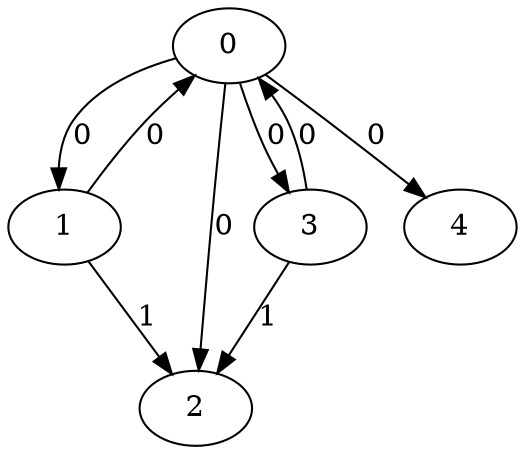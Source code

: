 // Source:607 Canonical: -1 0 0 0 0 0 -1 1 -1 -1 -1 -1 -1 -1 -1 0 -1 1 -1 -1 -1 -1 -1 -1 -1
digraph HRA_from_607_graph_000 {
  0 -> 1 [label="0"];
  0 -> 2 [label="0"];
  0 -> 3 [label="0"];
  1 -> 0 [label="0"];
  1 -> 2 [label="1"];
  3 -> 0 [label="0"];
  3 -> 2 [label="1"];
  0 -> 4 [label="0"];
}

// Source:607 Canonical: -1 0 0 0 0 0 -1 1 -1 -1 -1 -1 -1 -1 -1 0 -1 1 -1 -1 0 -1 -1 -1 -1
digraph HRA_from_607_graph_001 {
  0 -> 1 [label="0"];
  0 -> 2 [label="0"];
  0 -> 3 [label="0"];
  1 -> 0 [label="0"];
  1 -> 2 [label="1"];
  3 -> 0 [label="0"];
  3 -> 2 [label="1"];
  0 -> 4 [label="0"];
  4 -> 0 [label="0"];
}

// Source:607 Canonical: -1 0 0 0 -1 0 -1 1 -1 0 -1 -1 -1 -1 -1 0 -1 1 -1 -1 -1 -1 -1 -1 -1
digraph HRA_from_607_graph_002 {
  0 -> 1 [label="0"];
  0 -> 2 [label="0"];
  0 -> 3 [label="0"];
  1 -> 0 [label="0"];
  1 -> 2 [label="1"];
  3 -> 0 [label="0"];
  3 -> 2 [label="1"];
  1 -> 4 [label="0"];
}

// Source:607 Canonical: -1 0 0 0 0 0 -1 1 -1 0 -1 -1 -1 -1 -1 0 -1 1 -1 -1 -1 -1 -1 -1 -1
digraph HRA_from_607_graph_003 {
  0 -> 1 [label="0"];
  0 -> 2 [label="0"];
  0 -> 3 [label="0"];
  1 -> 0 [label="0"];
  1 -> 2 [label="1"];
  3 -> 0 [label="0"];
  3 -> 2 [label="1"];
  0 -> 4 [label="0"];
  1 -> 4 [label="0"];
}

// Source:607 Canonical: -1 0 0 0 -1 0 -1 1 -1 0 -1 -1 -1 -1 -1 0 -1 1 -1 -1 0 -1 -1 -1 -1
digraph HRA_from_607_graph_004 {
  0 -> 1 [label="0"];
  0 -> 2 [label="0"];
  0 -> 3 [label="0"];
  1 -> 0 [label="0"];
  1 -> 2 [label="1"];
  3 -> 0 [label="0"];
  3 -> 2 [label="1"];
  4 -> 0 [label="0"];
  1 -> 4 [label="0"];
}

// Source:607 Canonical: -1 0 0 0 0 0 -1 1 -1 0 -1 -1 -1 -1 -1 0 -1 1 -1 -1 0 -1 -1 -1 -1
digraph HRA_from_607_graph_005 {
  0 -> 1 [label="0"];
  0 -> 2 [label="0"];
  0 -> 3 [label="0"];
  1 -> 0 [label="0"];
  1 -> 2 [label="1"];
  3 -> 0 [label="0"];
  3 -> 2 [label="1"];
  0 -> 4 [label="0"];
  4 -> 0 [label="0"];
  1 -> 4 [label="0"];
}

// Source:607 Canonical: -1 0 0 0 0 0 -1 1 -1 -1 -1 -1 -1 -1 -1 0 -1 1 -1 -1 -1 0 -1 -1 -1
digraph HRA_from_607_graph_006 {
  0 -> 1 [label="0"];
  0 -> 2 [label="0"];
  0 -> 3 [label="0"];
  1 -> 0 [label="0"];
  1 -> 2 [label="1"];
  3 -> 0 [label="0"];
  3 -> 2 [label="1"];
  0 -> 4 [label="0"];
  4 -> 1 [label="0"];
}

// Source:607 Canonical: -1 0 0 0 0 0 -1 1 -1 -1 -1 -1 -1 -1 -1 0 -1 1 -1 -1 0 0 -1 -1 -1
digraph HRA_from_607_graph_007 {
  0 -> 1 [label="0"];
  0 -> 2 [label="0"];
  0 -> 3 [label="0"];
  1 -> 0 [label="0"];
  1 -> 2 [label="1"];
  3 -> 0 [label="0"];
  3 -> 2 [label="1"];
  0 -> 4 [label="0"];
  4 -> 0 [label="0"];
  4 -> 1 [label="0"];
}

// Source:607 Canonical: -1 0 0 0 -1 0 -1 1 -1 0 -1 -1 -1 -1 -1 0 -1 1 -1 -1 -1 0 -1 -1 -1
digraph HRA_from_607_graph_008 {
  0 -> 1 [label="0"];
  0 -> 2 [label="0"];
  0 -> 3 [label="0"];
  1 -> 0 [label="0"];
  1 -> 2 [label="1"];
  3 -> 0 [label="0"];
  3 -> 2 [label="1"];
  1 -> 4 [label="0"];
  4 -> 1 [label="0"];
}

// Source:607 Canonical: -1 0 0 0 0 0 -1 1 -1 0 -1 -1 -1 -1 -1 0 -1 1 -1 -1 -1 0 -1 -1 -1
digraph HRA_from_607_graph_009 {
  0 -> 1 [label="0"];
  0 -> 2 [label="0"];
  0 -> 3 [label="0"];
  1 -> 0 [label="0"];
  1 -> 2 [label="1"];
  3 -> 0 [label="0"];
  3 -> 2 [label="1"];
  0 -> 4 [label="0"];
  1 -> 4 [label="0"];
  4 -> 1 [label="0"];
}

// Source:607 Canonical: -1 0 0 0 -1 0 -1 1 -1 0 -1 -1 -1 -1 -1 0 -1 1 -1 -1 0 0 -1 -1 -1
digraph HRA_from_607_graph_010 {
  0 -> 1 [label="0"];
  0 -> 2 [label="0"];
  0 -> 3 [label="0"];
  1 -> 0 [label="0"];
  1 -> 2 [label="1"];
  3 -> 0 [label="0"];
  3 -> 2 [label="1"];
  4 -> 0 [label="0"];
  1 -> 4 [label="0"];
  4 -> 1 [label="0"];
}

// Source:607 Canonical: -1 0 0 0 0 0 -1 1 -1 0 -1 -1 -1 -1 -1 0 -1 1 -1 -1 0 0 -1 -1 -1
digraph HRA_from_607_graph_011 {
  0 -> 1 [label="0"];
  0 -> 2 [label="0"];
  0 -> 3 [label="0"];
  1 -> 0 [label="0"];
  1 -> 2 [label="1"];
  3 -> 0 [label="0"];
  3 -> 2 [label="1"];
  0 -> 4 [label="0"];
  4 -> 0 [label="0"];
  1 -> 4 [label="0"];
  4 -> 1 [label="0"];
}

// Source:607 Canonical: -1 0 0 0 -1 0 -1 1 -1 -1 -1 -1 -1 -1 0 0 -1 1 -1 -1 -1 -1 -1 -1 -1
digraph HRA_from_607_graph_012 {
  0 -> 1 [label="0"];
  0 -> 2 [label="0"];
  0 -> 3 [label="0"];
  1 -> 0 [label="0"];
  1 -> 2 [label="1"];
  3 -> 0 [label="0"];
  3 -> 2 [label="1"];
  2 -> 4 [label="0"];
}

// Source:607 Canonical: -1 0 0 0 0 0 -1 1 -1 -1 -1 -1 -1 -1 0 0 -1 1 -1 -1 -1 -1 -1 -1 -1
digraph HRA_from_607_graph_013 {
  0 -> 1 [label="0"];
  0 -> 2 [label="0"];
  0 -> 3 [label="0"];
  1 -> 0 [label="0"];
  1 -> 2 [label="1"];
  3 -> 0 [label="0"];
  3 -> 2 [label="1"];
  0 -> 4 [label="0"];
  2 -> 4 [label="0"];
}

// Source:607 Canonical: -1 0 0 0 -1 0 -1 1 -1 -1 -1 -1 -1 -1 0 0 -1 1 -1 -1 0 -1 -1 -1 -1
digraph HRA_from_607_graph_014 {
  0 -> 1 [label="0"];
  0 -> 2 [label="0"];
  0 -> 3 [label="0"];
  1 -> 0 [label="0"];
  1 -> 2 [label="1"];
  3 -> 0 [label="0"];
  3 -> 2 [label="1"];
  4 -> 0 [label="0"];
  2 -> 4 [label="0"];
}

// Source:607 Canonical: -1 0 0 0 0 0 -1 1 -1 -1 -1 -1 -1 -1 0 0 -1 1 -1 -1 0 -1 -1 -1 -1
digraph HRA_from_607_graph_015 {
  0 -> 1 [label="0"];
  0 -> 2 [label="0"];
  0 -> 3 [label="0"];
  1 -> 0 [label="0"];
  1 -> 2 [label="1"];
  3 -> 0 [label="0"];
  3 -> 2 [label="1"];
  0 -> 4 [label="0"];
  4 -> 0 [label="0"];
  2 -> 4 [label="0"];
}

// Source:607 Canonical: -1 0 0 0 -1 0 -1 1 -1 0 -1 -1 -1 -1 0 0 -1 1 -1 -1 -1 -1 -1 -1 -1
digraph HRA_from_607_graph_016 {
  0 -> 1 [label="0"];
  0 -> 2 [label="0"];
  0 -> 3 [label="0"];
  1 -> 0 [label="0"];
  1 -> 2 [label="1"];
  3 -> 0 [label="0"];
  3 -> 2 [label="1"];
  1 -> 4 [label="0"];
  2 -> 4 [label="0"];
}

// Source:607 Canonical: -1 0 0 0 0 0 -1 1 -1 0 -1 -1 -1 -1 0 0 -1 1 -1 -1 -1 -1 -1 -1 -1
digraph HRA_from_607_graph_017 {
  0 -> 1 [label="0"];
  0 -> 2 [label="0"];
  0 -> 3 [label="0"];
  1 -> 0 [label="0"];
  1 -> 2 [label="1"];
  3 -> 0 [label="0"];
  3 -> 2 [label="1"];
  0 -> 4 [label="0"];
  1 -> 4 [label="0"];
  2 -> 4 [label="0"];
}

// Source:607 Canonical: -1 0 0 0 -1 0 -1 1 -1 0 -1 -1 -1 -1 0 0 -1 1 -1 -1 0 -1 -1 -1 -1
digraph HRA_from_607_graph_018 {
  0 -> 1 [label="0"];
  0 -> 2 [label="0"];
  0 -> 3 [label="0"];
  1 -> 0 [label="0"];
  1 -> 2 [label="1"];
  3 -> 0 [label="0"];
  3 -> 2 [label="1"];
  4 -> 0 [label="0"];
  1 -> 4 [label="0"];
  2 -> 4 [label="0"];
}

// Source:607 Canonical: -1 0 0 0 0 0 -1 1 -1 0 -1 -1 -1 -1 0 0 -1 1 -1 -1 0 -1 -1 -1 -1
digraph HRA_from_607_graph_019 {
  0 -> 1 [label="0"];
  0 -> 2 [label="0"];
  0 -> 3 [label="0"];
  1 -> 0 [label="0"];
  1 -> 2 [label="1"];
  3 -> 0 [label="0"];
  3 -> 2 [label="1"];
  0 -> 4 [label="0"];
  4 -> 0 [label="0"];
  1 -> 4 [label="0"];
  2 -> 4 [label="0"];
}

// Source:607 Canonical: -1 0 0 0 -1 0 -1 1 -1 -1 -1 -1 -1 -1 0 0 -1 1 -1 -1 -1 0 -1 -1 -1
digraph HRA_from_607_graph_020 {
  0 -> 1 [label="0"];
  0 -> 2 [label="0"];
  0 -> 3 [label="0"];
  1 -> 0 [label="0"];
  1 -> 2 [label="1"];
  3 -> 0 [label="0"];
  3 -> 2 [label="1"];
  4 -> 1 [label="0"];
  2 -> 4 [label="0"];
}

// Source:607 Canonical: -1 0 0 0 0 0 -1 1 -1 -1 -1 -1 -1 -1 0 0 -1 1 -1 -1 -1 0 -1 -1 -1
digraph HRA_from_607_graph_021 {
  0 -> 1 [label="0"];
  0 -> 2 [label="0"];
  0 -> 3 [label="0"];
  1 -> 0 [label="0"];
  1 -> 2 [label="1"];
  3 -> 0 [label="0"];
  3 -> 2 [label="1"];
  0 -> 4 [label="0"];
  4 -> 1 [label="0"];
  2 -> 4 [label="0"];
}

// Source:607 Canonical: -1 0 0 0 -1 0 -1 1 -1 -1 -1 -1 -1 -1 0 0 -1 1 -1 -1 0 0 -1 -1 -1
digraph HRA_from_607_graph_022 {
  0 -> 1 [label="0"];
  0 -> 2 [label="0"];
  0 -> 3 [label="0"];
  1 -> 0 [label="0"];
  1 -> 2 [label="1"];
  3 -> 0 [label="0"];
  3 -> 2 [label="1"];
  4 -> 0 [label="0"];
  4 -> 1 [label="0"];
  2 -> 4 [label="0"];
}

// Source:607 Canonical: -1 0 0 0 0 0 -1 1 -1 -1 -1 -1 -1 -1 0 0 -1 1 -1 -1 0 0 -1 -1 -1
digraph HRA_from_607_graph_023 {
  0 -> 1 [label="0"];
  0 -> 2 [label="0"];
  0 -> 3 [label="0"];
  1 -> 0 [label="0"];
  1 -> 2 [label="1"];
  3 -> 0 [label="0"];
  3 -> 2 [label="1"];
  0 -> 4 [label="0"];
  4 -> 0 [label="0"];
  4 -> 1 [label="0"];
  2 -> 4 [label="0"];
}

// Source:607 Canonical: -1 0 0 0 -1 0 -1 1 -1 0 -1 -1 -1 -1 0 0 -1 1 -1 -1 -1 0 -1 -1 -1
digraph HRA_from_607_graph_024 {
  0 -> 1 [label="0"];
  0 -> 2 [label="0"];
  0 -> 3 [label="0"];
  1 -> 0 [label="0"];
  1 -> 2 [label="1"];
  3 -> 0 [label="0"];
  3 -> 2 [label="1"];
  1 -> 4 [label="0"];
  4 -> 1 [label="0"];
  2 -> 4 [label="0"];
}

// Source:607 Canonical: -1 0 0 0 0 0 -1 1 -1 0 -1 -1 -1 -1 0 0 -1 1 -1 -1 -1 0 -1 -1 -1
digraph HRA_from_607_graph_025 {
  0 -> 1 [label="0"];
  0 -> 2 [label="0"];
  0 -> 3 [label="0"];
  1 -> 0 [label="0"];
  1 -> 2 [label="1"];
  3 -> 0 [label="0"];
  3 -> 2 [label="1"];
  0 -> 4 [label="0"];
  1 -> 4 [label="0"];
  4 -> 1 [label="0"];
  2 -> 4 [label="0"];
}

// Source:607 Canonical: -1 0 0 0 -1 0 -1 1 -1 0 -1 -1 -1 -1 0 0 -1 1 -1 -1 0 0 -1 -1 -1
digraph HRA_from_607_graph_026 {
  0 -> 1 [label="0"];
  0 -> 2 [label="0"];
  0 -> 3 [label="0"];
  1 -> 0 [label="0"];
  1 -> 2 [label="1"];
  3 -> 0 [label="0"];
  3 -> 2 [label="1"];
  4 -> 0 [label="0"];
  1 -> 4 [label="0"];
  4 -> 1 [label="0"];
  2 -> 4 [label="0"];
}

// Source:607 Canonical: -1 0 0 0 0 0 -1 1 -1 0 -1 -1 -1 -1 0 0 -1 1 -1 -1 0 0 -1 -1 -1
digraph HRA_from_607_graph_027 {
  0 -> 1 [label="0"];
  0 -> 2 [label="0"];
  0 -> 3 [label="0"];
  1 -> 0 [label="0"];
  1 -> 2 [label="1"];
  3 -> 0 [label="0"];
  3 -> 2 [label="1"];
  0 -> 4 [label="0"];
  4 -> 0 [label="0"];
  1 -> 4 [label="0"];
  4 -> 1 [label="0"];
  2 -> 4 [label="0"];
}

// Source:607 Canonical: -1 0 0 0 0 0 -1 1 -1 -1 -1 -1 -1 -1 -1 0 -1 1 -1 -1 -1 -1 0 -1 -1
digraph HRA_from_607_graph_028 {
  0 -> 1 [label="0"];
  0 -> 2 [label="0"];
  0 -> 3 [label="0"];
  1 -> 0 [label="0"];
  1 -> 2 [label="1"];
  3 -> 0 [label="0"];
  3 -> 2 [label="1"];
  0 -> 4 [label="0"];
  4 -> 2 [label="0"];
}

// Source:607 Canonical: -1 0 0 0 0 0 -1 1 -1 -1 -1 -1 -1 -1 -1 0 -1 1 -1 -1 0 -1 0 -1 -1
digraph HRA_from_607_graph_029 {
  0 -> 1 [label="0"];
  0 -> 2 [label="0"];
  0 -> 3 [label="0"];
  1 -> 0 [label="0"];
  1 -> 2 [label="1"];
  3 -> 0 [label="0"];
  3 -> 2 [label="1"];
  0 -> 4 [label="0"];
  4 -> 0 [label="0"];
  4 -> 2 [label="0"];
}

// Source:607 Canonical: -1 0 0 0 -1 0 -1 1 -1 0 -1 -1 -1 -1 -1 0 -1 1 -1 -1 -1 -1 0 -1 -1
digraph HRA_from_607_graph_030 {
  0 -> 1 [label="0"];
  0 -> 2 [label="0"];
  0 -> 3 [label="0"];
  1 -> 0 [label="0"];
  1 -> 2 [label="1"];
  3 -> 0 [label="0"];
  3 -> 2 [label="1"];
  1 -> 4 [label="0"];
  4 -> 2 [label="0"];
}

// Source:607 Canonical: -1 0 0 0 0 0 -1 1 -1 0 -1 -1 -1 -1 -1 0 -1 1 -1 -1 -1 -1 0 -1 -1
digraph HRA_from_607_graph_031 {
  0 -> 1 [label="0"];
  0 -> 2 [label="0"];
  0 -> 3 [label="0"];
  1 -> 0 [label="0"];
  1 -> 2 [label="1"];
  3 -> 0 [label="0"];
  3 -> 2 [label="1"];
  0 -> 4 [label="0"];
  1 -> 4 [label="0"];
  4 -> 2 [label="0"];
}

// Source:607 Canonical: -1 0 0 0 -1 0 -1 1 -1 0 -1 -1 -1 -1 -1 0 -1 1 -1 -1 0 -1 0 -1 -1
digraph HRA_from_607_graph_032 {
  0 -> 1 [label="0"];
  0 -> 2 [label="0"];
  0 -> 3 [label="0"];
  1 -> 0 [label="0"];
  1 -> 2 [label="1"];
  3 -> 0 [label="0"];
  3 -> 2 [label="1"];
  4 -> 0 [label="0"];
  1 -> 4 [label="0"];
  4 -> 2 [label="0"];
}

// Source:607 Canonical: -1 0 0 0 0 0 -1 1 -1 0 -1 -1 -1 -1 -1 0 -1 1 -1 -1 0 -1 0 -1 -1
digraph HRA_from_607_graph_033 {
  0 -> 1 [label="0"];
  0 -> 2 [label="0"];
  0 -> 3 [label="0"];
  1 -> 0 [label="0"];
  1 -> 2 [label="1"];
  3 -> 0 [label="0"];
  3 -> 2 [label="1"];
  0 -> 4 [label="0"];
  4 -> 0 [label="0"];
  1 -> 4 [label="0"];
  4 -> 2 [label="0"];
}

// Source:607 Canonical: -1 0 0 0 0 0 -1 1 -1 -1 -1 -1 -1 -1 -1 0 -1 1 -1 -1 -1 0 0 -1 -1
digraph HRA_from_607_graph_034 {
  0 -> 1 [label="0"];
  0 -> 2 [label="0"];
  0 -> 3 [label="0"];
  1 -> 0 [label="0"];
  1 -> 2 [label="1"];
  3 -> 0 [label="0"];
  3 -> 2 [label="1"];
  0 -> 4 [label="0"];
  4 -> 1 [label="0"];
  4 -> 2 [label="0"];
}

// Source:607 Canonical: -1 0 0 0 0 0 -1 1 -1 -1 -1 -1 -1 -1 -1 0 -1 1 -1 -1 0 0 0 -1 -1
digraph HRA_from_607_graph_035 {
  0 -> 1 [label="0"];
  0 -> 2 [label="0"];
  0 -> 3 [label="0"];
  1 -> 0 [label="0"];
  1 -> 2 [label="1"];
  3 -> 0 [label="0"];
  3 -> 2 [label="1"];
  0 -> 4 [label="0"];
  4 -> 0 [label="0"];
  4 -> 1 [label="0"];
  4 -> 2 [label="0"];
}

// Source:607 Canonical: -1 0 0 0 -1 0 -1 1 -1 0 -1 -1 -1 -1 -1 0 -1 1 -1 -1 -1 0 0 -1 -1
digraph HRA_from_607_graph_036 {
  0 -> 1 [label="0"];
  0 -> 2 [label="0"];
  0 -> 3 [label="0"];
  1 -> 0 [label="0"];
  1 -> 2 [label="1"];
  3 -> 0 [label="0"];
  3 -> 2 [label="1"];
  1 -> 4 [label="0"];
  4 -> 1 [label="0"];
  4 -> 2 [label="0"];
}

// Source:607 Canonical: -1 0 0 0 0 0 -1 1 -1 0 -1 -1 -1 -1 -1 0 -1 1 -1 -1 -1 0 0 -1 -1
digraph HRA_from_607_graph_037 {
  0 -> 1 [label="0"];
  0 -> 2 [label="0"];
  0 -> 3 [label="0"];
  1 -> 0 [label="0"];
  1 -> 2 [label="1"];
  3 -> 0 [label="0"];
  3 -> 2 [label="1"];
  0 -> 4 [label="0"];
  1 -> 4 [label="0"];
  4 -> 1 [label="0"];
  4 -> 2 [label="0"];
}

// Source:607 Canonical: -1 0 0 0 -1 0 -1 1 -1 0 -1 -1 -1 -1 -1 0 -1 1 -1 -1 0 0 0 -1 -1
digraph HRA_from_607_graph_038 {
  0 -> 1 [label="0"];
  0 -> 2 [label="0"];
  0 -> 3 [label="0"];
  1 -> 0 [label="0"];
  1 -> 2 [label="1"];
  3 -> 0 [label="0"];
  3 -> 2 [label="1"];
  4 -> 0 [label="0"];
  1 -> 4 [label="0"];
  4 -> 1 [label="0"];
  4 -> 2 [label="0"];
}

// Source:607 Canonical: -1 0 0 0 0 0 -1 1 -1 0 -1 -1 -1 -1 -1 0 -1 1 -1 -1 0 0 0 -1 -1
digraph HRA_from_607_graph_039 {
  0 -> 1 [label="0"];
  0 -> 2 [label="0"];
  0 -> 3 [label="0"];
  1 -> 0 [label="0"];
  1 -> 2 [label="1"];
  3 -> 0 [label="0"];
  3 -> 2 [label="1"];
  0 -> 4 [label="0"];
  4 -> 0 [label="0"];
  1 -> 4 [label="0"];
  4 -> 1 [label="0"];
  4 -> 2 [label="0"];
}

// Source:607 Canonical: -1 0 0 0 -1 0 -1 1 -1 -1 -1 -1 -1 -1 0 0 -1 1 -1 -1 -1 -1 0 -1 -1
digraph HRA_from_607_graph_040 {
  0 -> 1 [label="0"];
  0 -> 2 [label="0"];
  0 -> 3 [label="0"];
  1 -> 0 [label="0"];
  1 -> 2 [label="1"];
  3 -> 0 [label="0"];
  3 -> 2 [label="1"];
  2 -> 4 [label="0"];
  4 -> 2 [label="0"];
}

// Source:607 Canonical: -1 0 0 0 0 0 -1 1 -1 -1 -1 -1 -1 -1 0 0 -1 1 -1 -1 -1 -1 0 -1 -1
digraph HRA_from_607_graph_041 {
  0 -> 1 [label="0"];
  0 -> 2 [label="0"];
  0 -> 3 [label="0"];
  1 -> 0 [label="0"];
  1 -> 2 [label="1"];
  3 -> 0 [label="0"];
  3 -> 2 [label="1"];
  0 -> 4 [label="0"];
  2 -> 4 [label="0"];
  4 -> 2 [label="0"];
}

// Source:607 Canonical: -1 0 0 0 -1 0 -1 1 -1 -1 -1 -1 -1 -1 0 0 -1 1 -1 -1 0 -1 0 -1 -1
digraph HRA_from_607_graph_042 {
  0 -> 1 [label="0"];
  0 -> 2 [label="0"];
  0 -> 3 [label="0"];
  1 -> 0 [label="0"];
  1 -> 2 [label="1"];
  3 -> 0 [label="0"];
  3 -> 2 [label="1"];
  4 -> 0 [label="0"];
  2 -> 4 [label="0"];
  4 -> 2 [label="0"];
}

// Source:607 Canonical: -1 0 0 0 0 0 -1 1 -1 -1 -1 -1 -1 -1 0 0 -1 1 -1 -1 0 -1 0 -1 -1
digraph HRA_from_607_graph_043 {
  0 -> 1 [label="0"];
  0 -> 2 [label="0"];
  0 -> 3 [label="0"];
  1 -> 0 [label="0"];
  1 -> 2 [label="1"];
  3 -> 0 [label="0"];
  3 -> 2 [label="1"];
  0 -> 4 [label="0"];
  4 -> 0 [label="0"];
  2 -> 4 [label="0"];
  4 -> 2 [label="0"];
}

// Source:607 Canonical: -1 0 0 0 -1 0 -1 1 -1 0 -1 -1 -1 -1 0 0 -1 1 -1 -1 -1 -1 0 -1 -1
digraph HRA_from_607_graph_044 {
  0 -> 1 [label="0"];
  0 -> 2 [label="0"];
  0 -> 3 [label="0"];
  1 -> 0 [label="0"];
  1 -> 2 [label="1"];
  3 -> 0 [label="0"];
  3 -> 2 [label="1"];
  1 -> 4 [label="0"];
  2 -> 4 [label="0"];
  4 -> 2 [label="0"];
}

// Source:607 Canonical: -1 0 0 0 0 0 -1 1 -1 0 -1 -1 -1 -1 0 0 -1 1 -1 -1 -1 -1 0 -1 -1
digraph HRA_from_607_graph_045 {
  0 -> 1 [label="0"];
  0 -> 2 [label="0"];
  0 -> 3 [label="0"];
  1 -> 0 [label="0"];
  1 -> 2 [label="1"];
  3 -> 0 [label="0"];
  3 -> 2 [label="1"];
  0 -> 4 [label="0"];
  1 -> 4 [label="0"];
  2 -> 4 [label="0"];
  4 -> 2 [label="0"];
}

// Source:607 Canonical: -1 0 0 0 -1 0 -1 1 -1 0 -1 -1 -1 -1 0 0 -1 1 -1 -1 0 -1 0 -1 -1
digraph HRA_from_607_graph_046 {
  0 -> 1 [label="0"];
  0 -> 2 [label="0"];
  0 -> 3 [label="0"];
  1 -> 0 [label="0"];
  1 -> 2 [label="1"];
  3 -> 0 [label="0"];
  3 -> 2 [label="1"];
  4 -> 0 [label="0"];
  1 -> 4 [label="0"];
  2 -> 4 [label="0"];
  4 -> 2 [label="0"];
}

// Source:607 Canonical: -1 0 0 0 0 0 -1 1 -1 0 -1 -1 -1 -1 0 0 -1 1 -1 -1 0 -1 0 -1 -1
digraph HRA_from_607_graph_047 {
  0 -> 1 [label="0"];
  0 -> 2 [label="0"];
  0 -> 3 [label="0"];
  1 -> 0 [label="0"];
  1 -> 2 [label="1"];
  3 -> 0 [label="0"];
  3 -> 2 [label="1"];
  0 -> 4 [label="0"];
  4 -> 0 [label="0"];
  1 -> 4 [label="0"];
  2 -> 4 [label="0"];
  4 -> 2 [label="0"];
}

// Source:607 Canonical: -1 0 0 0 -1 0 -1 1 -1 -1 -1 -1 -1 -1 0 0 -1 1 -1 -1 -1 0 0 -1 -1
digraph HRA_from_607_graph_048 {
  0 -> 1 [label="0"];
  0 -> 2 [label="0"];
  0 -> 3 [label="0"];
  1 -> 0 [label="0"];
  1 -> 2 [label="1"];
  3 -> 0 [label="0"];
  3 -> 2 [label="1"];
  4 -> 1 [label="0"];
  2 -> 4 [label="0"];
  4 -> 2 [label="0"];
}

// Source:607 Canonical: -1 0 0 0 0 0 -1 1 -1 -1 -1 -1 -1 -1 0 0 -1 1 -1 -1 -1 0 0 -1 -1
digraph HRA_from_607_graph_049 {
  0 -> 1 [label="0"];
  0 -> 2 [label="0"];
  0 -> 3 [label="0"];
  1 -> 0 [label="0"];
  1 -> 2 [label="1"];
  3 -> 0 [label="0"];
  3 -> 2 [label="1"];
  0 -> 4 [label="0"];
  4 -> 1 [label="0"];
  2 -> 4 [label="0"];
  4 -> 2 [label="0"];
}

// Source:607 Canonical: -1 0 0 0 -1 0 -1 1 -1 -1 -1 -1 -1 -1 0 0 -1 1 -1 -1 0 0 0 -1 -1
digraph HRA_from_607_graph_050 {
  0 -> 1 [label="0"];
  0 -> 2 [label="0"];
  0 -> 3 [label="0"];
  1 -> 0 [label="0"];
  1 -> 2 [label="1"];
  3 -> 0 [label="0"];
  3 -> 2 [label="1"];
  4 -> 0 [label="0"];
  4 -> 1 [label="0"];
  2 -> 4 [label="0"];
  4 -> 2 [label="0"];
}

// Source:607 Canonical: -1 0 0 0 0 0 -1 1 -1 -1 -1 -1 -1 -1 0 0 -1 1 -1 -1 0 0 0 -1 -1
digraph HRA_from_607_graph_051 {
  0 -> 1 [label="0"];
  0 -> 2 [label="0"];
  0 -> 3 [label="0"];
  1 -> 0 [label="0"];
  1 -> 2 [label="1"];
  3 -> 0 [label="0"];
  3 -> 2 [label="1"];
  0 -> 4 [label="0"];
  4 -> 0 [label="0"];
  4 -> 1 [label="0"];
  2 -> 4 [label="0"];
  4 -> 2 [label="0"];
}

// Source:607 Canonical: -1 0 0 0 -1 0 -1 1 -1 0 -1 -1 -1 -1 0 0 -1 1 -1 -1 -1 0 0 -1 -1
digraph HRA_from_607_graph_052 {
  0 -> 1 [label="0"];
  0 -> 2 [label="0"];
  0 -> 3 [label="0"];
  1 -> 0 [label="0"];
  1 -> 2 [label="1"];
  3 -> 0 [label="0"];
  3 -> 2 [label="1"];
  1 -> 4 [label="0"];
  4 -> 1 [label="0"];
  2 -> 4 [label="0"];
  4 -> 2 [label="0"];
}

// Source:607 Canonical: -1 0 0 0 0 0 -1 1 -1 0 -1 -1 -1 -1 0 0 -1 1 -1 -1 -1 0 0 -1 -1
digraph HRA_from_607_graph_053 {
  0 -> 1 [label="0"];
  0 -> 2 [label="0"];
  0 -> 3 [label="0"];
  1 -> 0 [label="0"];
  1 -> 2 [label="1"];
  3 -> 0 [label="0"];
  3 -> 2 [label="1"];
  0 -> 4 [label="0"];
  1 -> 4 [label="0"];
  4 -> 1 [label="0"];
  2 -> 4 [label="0"];
  4 -> 2 [label="0"];
}

// Source:607 Canonical: -1 0 0 0 -1 0 -1 1 -1 0 -1 -1 -1 -1 0 0 -1 1 -1 -1 0 0 0 -1 -1
digraph HRA_from_607_graph_054 {
  0 -> 1 [label="0"];
  0 -> 2 [label="0"];
  0 -> 3 [label="0"];
  1 -> 0 [label="0"];
  1 -> 2 [label="1"];
  3 -> 0 [label="0"];
  3 -> 2 [label="1"];
  4 -> 0 [label="0"];
  1 -> 4 [label="0"];
  4 -> 1 [label="0"];
  2 -> 4 [label="0"];
  4 -> 2 [label="0"];
}

// Source:607 Canonical: -1 0 0 0 0 0 -1 1 -1 0 -1 -1 -1 -1 0 0 -1 1 -1 -1 0 0 0 -1 -1
digraph HRA_from_607_graph_055 {
  0 -> 1 [label="0"];
  0 -> 2 [label="0"];
  0 -> 3 [label="0"];
  1 -> 0 [label="0"];
  1 -> 2 [label="1"];
  3 -> 0 [label="0"];
  3 -> 2 [label="1"];
  0 -> 4 [label="0"];
  4 -> 0 [label="0"];
  1 -> 4 [label="0"];
  4 -> 1 [label="0"];
  2 -> 4 [label="0"];
  4 -> 2 [label="0"];
}

// Source:607 Canonical: -1 0 0 0 -1 0 -1 1 -1 -1 -1 -1 -1 -1 -1 0 -1 1 -1 0 -1 -1 -1 -1 -1
digraph HRA_from_607_graph_056 {
  0 -> 1 [label="0"];
  0 -> 2 [label="0"];
  0 -> 3 [label="0"];
  1 -> 0 [label="0"];
  1 -> 2 [label="1"];
  3 -> 0 [label="0"];
  3 -> 2 [label="1"];
  3 -> 4 [label="0"];
}

// Source:607 Canonical: -1 0 0 0 0 0 -1 1 -1 -1 -1 -1 -1 -1 -1 0 -1 1 -1 0 -1 -1 -1 -1 -1
digraph HRA_from_607_graph_057 {
  0 -> 1 [label="0"];
  0 -> 2 [label="0"];
  0 -> 3 [label="0"];
  1 -> 0 [label="0"];
  1 -> 2 [label="1"];
  3 -> 0 [label="0"];
  3 -> 2 [label="1"];
  0 -> 4 [label="0"];
  3 -> 4 [label="0"];
}

// Source:607 Canonical: -1 0 0 0 -1 0 -1 1 -1 -1 -1 -1 -1 -1 -1 0 -1 1 -1 0 0 -1 -1 -1 -1
digraph HRA_from_607_graph_058 {
  0 -> 1 [label="0"];
  0 -> 2 [label="0"];
  0 -> 3 [label="0"];
  1 -> 0 [label="0"];
  1 -> 2 [label="1"];
  3 -> 0 [label="0"];
  3 -> 2 [label="1"];
  4 -> 0 [label="0"];
  3 -> 4 [label="0"];
}

// Source:607 Canonical: -1 0 0 0 0 0 -1 1 -1 -1 -1 -1 -1 -1 -1 0 -1 1 -1 0 0 -1 -1 -1 -1
digraph HRA_from_607_graph_059 {
  0 -> 1 [label="0"];
  0 -> 2 [label="0"];
  0 -> 3 [label="0"];
  1 -> 0 [label="0"];
  1 -> 2 [label="1"];
  3 -> 0 [label="0"];
  3 -> 2 [label="1"];
  0 -> 4 [label="0"];
  4 -> 0 [label="0"];
  3 -> 4 [label="0"];
}

// Source:607 Canonical: -1 0 0 0 -1 0 -1 1 -1 0 -1 -1 -1 -1 -1 0 -1 1 -1 0 -1 -1 -1 -1 -1
digraph HRA_from_607_graph_060 {
  0 -> 1 [label="0"];
  0 -> 2 [label="0"];
  0 -> 3 [label="0"];
  1 -> 0 [label="0"];
  1 -> 2 [label="1"];
  3 -> 0 [label="0"];
  3 -> 2 [label="1"];
  1 -> 4 [label="0"];
  3 -> 4 [label="0"];
}

// Source:607 Canonical: -1 0 0 0 0 0 -1 1 -1 0 -1 -1 -1 -1 -1 0 -1 1 -1 0 -1 -1 -1 -1 -1
digraph HRA_from_607_graph_061 {
  0 -> 1 [label="0"];
  0 -> 2 [label="0"];
  0 -> 3 [label="0"];
  1 -> 0 [label="0"];
  1 -> 2 [label="1"];
  3 -> 0 [label="0"];
  3 -> 2 [label="1"];
  0 -> 4 [label="0"];
  1 -> 4 [label="0"];
  3 -> 4 [label="0"];
}

// Source:607 Canonical: -1 0 0 0 -1 0 -1 1 -1 0 -1 -1 -1 -1 -1 0 -1 1 -1 0 0 -1 -1 -1 -1
digraph HRA_from_607_graph_062 {
  0 -> 1 [label="0"];
  0 -> 2 [label="0"];
  0 -> 3 [label="0"];
  1 -> 0 [label="0"];
  1 -> 2 [label="1"];
  3 -> 0 [label="0"];
  3 -> 2 [label="1"];
  4 -> 0 [label="0"];
  1 -> 4 [label="0"];
  3 -> 4 [label="0"];
}

// Source:607 Canonical: -1 0 0 0 0 0 -1 1 -1 0 -1 -1 -1 -1 -1 0 -1 1 -1 0 0 -1 -1 -1 -1
digraph HRA_from_607_graph_063 {
  0 -> 1 [label="0"];
  0 -> 2 [label="0"];
  0 -> 3 [label="0"];
  1 -> 0 [label="0"];
  1 -> 2 [label="1"];
  3 -> 0 [label="0"];
  3 -> 2 [label="1"];
  0 -> 4 [label="0"];
  4 -> 0 [label="0"];
  1 -> 4 [label="0"];
  3 -> 4 [label="0"];
}

// Source:607 Canonical: -1 0 0 0 -1 0 -1 1 -1 -1 -1 -1 -1 -1 -1 0 -1 1 -1 0 -1 0 -1 -1 -1
digraph HRA_from_607_graph_064 {
  0 -> 1 [label="0"];
  0 -> 2 [label="0"];
  0 -> 3 [label="0"];
  1 -> 0 [label="0"];
  1 -> 2 [label="1"];
  3 -> 0 [label="0"];
  3 -> 2 [label="1"];
  4 -> 1 [label="0"];
  3 -> 4 [label="0"];
}

// Source:607 Canonical: -1 0 0 0 0 0 -1 1 -1 -1 -1 -1 -1 -1 -1 0 -1 1 -1 0 -1 0 -1 -1 -1
digraph HRA_from_607_graph_065 {
  0 -> 1 [label="0"];
  0 -> 2 [label="0"];
  0 -> 3 [label="0"];
  1 -> 0 [label="0"];
  1 -> 2 [label="1"];
  3 -> 0 [label="0"];
  3 -> 2 [label="1"];
  0 -> 4 [label="0"];
  4 -> 1 [label="0"];
  3 -> 4 [label="0"];
}

// Source:607 Canonical: -1 0 0 0 -1 0 -1 1 -1 -1 -1 -1 -1 -1 -1 0 -1 1 -1 0 0 0 -1 -1 -1
digraph HRA_from_607_graph_066 {
  0 -> 1 [label="0"];
  0 -> 2 [label="0"];
  0 -> 3 [label="0"];
  1 -> 0 [label="0"];
  1 -> 2 [label="1"];
  3 -> 0 [label="0"];
  3 -> 2 [label="1"];
  4 -> 0 [label="0"];
  4 -> 1 [label="0"];
  3 -> 4 [label="0"];
}

// Source:607 Canonical: -1 0 0 0 0 0 -1 1 -1 -1 -1 -1 -1 -1 -1 0 -1 1 -1 0 0 0 -1 -1 -1
digraph HRA_from_607_graph_067 {
  0 -> 1 [label="0"];
  0 -> 2 [label="0"];
  0 -> 3 [label="0"];
  1 -> 0 [label="0"];
  1 -> 2 [label="1"];
  3 -> 0 [label="0"];
  3 -> 2 [label="1"];
  0 -> 4 [label="0"];
  4 -> 0 [label="0"];
  4 -> 1 [label="0"];
  3 -> 4 [label="0"];
}

// Source:607 Canonical: -1 0 0 0 -1 0 -1 1 -1 0 -1 -1 -1 -1 -1 0 -1 1 -1 0 -1 0 -1 -1 -1
digraph HRA_from_607_graph_068 {
  0 -> 1 [label="0"];
  0 -> 2 [label="0"];
  0 -> 3 [label="0"];
  1 -> 0 [label="0"];
  1 -> 2 [label="1"];
  3 -> 0 [label="0"];
  3 -> 2 [label="1"];
  1 -> 4 [label="0"];
  4 -> 1 [label="0"];
  3 -> 4 [label="0"];
}

// Source:607 Canonical: -1 0 0 0 0 0 -1 1 -1 0 -1 -1 -1 -1 -1 0 -1 1 -1 0 -1 0 -1 -1 -1
digraph HRA_from_607_graph_069 {
  0 -> 1 [label="0"];
  0 -> 2 [label="0"];
  0 -> 3 [label="0"];
  1 -> 0 [label="0"];
  1 -> 2 [label="1"];
  3 -> 0 [label="0"];
  3 -> 2 [label="1"];
  0 -> 4 [label="0"];
  1 -> 4 [label="0"];
  4 -> 1 [label="0"];
  3 -> 4 [label="0"];
}

// Source:607 Canonical: -1 0 0 0 -1 0 -1 1 -1 0 -1 -1 -1 -1 -1 0 -1 1 -1 0 0 0 -1 -1 -1
digraph HRA_from_607_graph_070 {
  0 -> 1 [label="0"];
  0 -> 2 [label="0"];
  0 -> 3 [label="0"];
  1 -> 0 [label="0"];
  1 -> 2 [label="1"];
  3 -> 0 [label="0"];
  3 -> 2 [label="1"];
  4 -> 0 [label="0"];
  1 -> 4 [label="0"];
  4 -> 1 [label="0"];
  3 -> 4 [label="0"];
}

// Source:607 Canonical: -1 0 0 0 0 0 -1 1 -1 0 -1 -1 -1 -1 -1 0 -1 1 -1 0 0 0 -1 -1 -1
digraph HRA_from_607_graph_071 {
  0 -> 1 [label="0"];
  0 -> 2 [label="0"];
  0 -> 3 [label="0"];
  1 -> 0 [label="0"];
  1 -> 2 [label="1"];
  3 -> 0 [label="0"];
  3 -> 2 [label="1"];
  0 -> 4 [label="0"];
  4 -> 0 [label="0"];
  1 -> 4 [label="0"];
  4 -> 1 [label="0"];
  3 -> 4 [label="0"];
}

// Source:607 Canonical: -1 0 0 0 -1 0 -1 1 -1 -1 -1 -1 -1 -1 0 0 -1 1 -1 0 -1 -1 -1 -1 -1
digraph HRA_from_607_graph_072 {
  0 -> 1 [label="0"];
  0 -> 2 [label="0"];
  0 -> 3 [label="0"];
  1 -> 0 [label="0"];
  1 -> 2 [label="1"];
  3 -> 0 [label="0"];
  3 -> 2 [label="1"];
  2 -> 4 [label="0"];
  3 -> 4 [label="0"];
}

// Source:607 Canonical: -1 0 0 0 0 0 -1 1 -1 -1 -1 -1 -1 -1 0 0 -1 1 -1 0 -1 -1 -1 -1 -1
digraph HRA_from_607_graph_073 {
  0 -> 1 [label="0"];
  0 -> 2 [label="0"];
  0 -> 3 [label="0"];
  1 -> 0 [label="0"];
  1 -> 2 [label="1"];
  3 -> 0 [label="0"];
  3 -> 2 [label="1"];
  0 -> 4 [label="0"];
  2 -> 4 [label="0"];
  3 -> 4 [label="0"];
}

// Source:607 Canonical: -1 0 0 0 -1 0 -1 1 -1 -1 -1 -1 -1 -1 0 0 -1 1 -1 0 0 -1 -1 -1 -1
digraph HRA_from_607_graph_074 {
  0 -> 1 [label="0"];
  0 -> 2 [label="0"];
  0 -> 3 [label="0"];
  1 -> 0 [label="0"];
  1 -> 2 [label="1"];
  3 -> 0 [label="0"];
  3 -> 2 [label="1"];
  4 -> 0 [label="0"];
  2 -> 4 [label="0"];
  3 -> 4 [label="0"];
}

// Source:607 Canonical: -1 0 0 0 0 0 -1 1 -1 -1 -1 -1 -1 -1 0 0 -1 1 -1 0 0 -1 -1 -1 -1
digraph HRA_from_607_graph_075 {
  0 -> 1 [label="0"];
  0 -> 2 [label="0"];
  0 -> 3 [label="0"];
  1 -> 0 [label="0"];
  1 -> 2 [label="1"];
  3 -> 0 [label="0"];
  3 -> 2 [label="1"];
  0 -> 4 [label="0"];
  4 -> 0 [label="0"];
  2 -> 4 [label="0"];
  3 -> 4 [label="0"];
}

// Source:607 Canonical: -1 0 0 0 -1 0 -1 1 -1 0 -1 -1 -1 -1 0 0 -1 1 -1 0 -1 -1 -1 -1 -1
digraph HRA_from_607_graph_076 {
  0 -> 1 [label="0"];
  0 -> 2 [label="0"];
  0 -> 3 [label="0"];
  1 -> 0 [label="0"];
  1 -> 2 [label="1"];
  3 -> 0 [label="0"];
  3 -> 2 [label="1"];
  1 -> 4 [label="0"];
  2 -> 4 [label="0"];
  3 -> 4 [label="0"];
}

// Source:607 Canonical: -1 0 0 0 0 0 -1 1 -1 0 -1 -1 -1 -1 0 0 -1 1 -1 0 -1 -1 -1 -1 -1
digraph HRA_from_607_graph_077 {
  0 -> 1 [label="0"];
  0 -> 2 [label="0"];
  0 -> 3 [label="0"];
  1 -> 0 [label="0"];
  1 -> 2 [label="1"];
  3 -> 0 [label="0"];
  3 -> 2 [label="1"];
  0 -> 4 [label="0"];
  1 -> 4 [label="0"];
  2 -> 4 [label="0"];
  3 -> 4 [label="0"];
}

// Source:607 Canonical: -1 0 0 0 -1 0 -1 1 -1 0 -1 -1 -1 -1 0 0 -1 1 -1 0 0 -1 -1 -1 -1
digraph HRA_from_607_graph_078 {
  0 -> 1 [label="0"];
  0 -> 2 [label="0"];
  0 -> 3 [label="0"];
  1 -> 0 [label="0"];
  1 -> 2 [label="1"];
  3 -> 0 [label="0"];
  3 -> 2 [label="1"];
  4 -> 0 [label="0"];
  1 -> 4 [label="0"];
  2 -> 4 [label="0"];
  3 -> 4 [label="0"];
}

// Source:607 Canonical: -1 0 0 0 0 0 -1 1 -1 0 -1 -1 -1 -1 0 0 -1 1 -1 0 0 -1 -1 -1 -1
digraph HRA_from_607_graph_079 {
  0 -> 1 [label="0"];
  0 -> 2 [label="0"];
  0 -> 3 [label="0"];
  1 -> 0 [label="0"];
  1 -> 2 [label="1"];
  3 -> 0 [label="0"];
  3 -> 2 [label="1"];
  0 -> 4 [label="0"];
  4 -> 0 [label="0"];
  1 -> 4 [label="0"];
  2 -> 4 [label="0"];
  3 -> 4 [label="0"];
}

// Source:607 Canonical: -1 0 0 0 -1 0 -1 1 -1 -1 -1 -1 -1 -1 0 0 -1 1 -1 0 -1 0 -1 -1 -1
digraph HRA_from_607_graph_080 {
  0 -> 1 [label="0"];
  0 -> 2 [label="0"];
  0 -> 3 [label="0"];
  1 -> 0 [label="0"];
  1 -> 2 [label="1"];
  3 -> 0 [label="0"];
  3 -> 2 [label="1"];
  4 -> 1 [label="0"];
  2 -> 4 [label="0"];
  3 -> 4 [label="0"];
}

// Source:607 Canonical: -1 0 0 0 0 0 -1 1 -1 -1 -1 -1 -1 -1 0 0 -1 1 -1 0 -1 0 -1 -1 -1
digraph HRA_from_607_graph_081 {
  0 -> 1 [label="0"];
  0 -> 2 [label="0"];
  0 -> 3 [label="0"];
  1 -> 0 [label="0"];
  1 -> 2 [label="1"];
  3 -> 0 [label="0"];
  3 -> 2 [label="1"];
  0 -> 4 [label="0"];
  4 -> 1 [label="0"];
  2 -> 4 [label="0"];
  3 -> 4 [label="0"];
}

// Source:607 Canonical: -1 0 0 0 -1 0 -1 1 -1 -1 -1 -1 -1 -1 0 0 -1 1 -1 0 0 0 -1 -1 -1
digraph HRA_from_607_graph_082 {
  0 -> 1 [label="0"];
  0 -> 2 [label="0"];
  0 -> 3 [label="0"];
  1 -> 0 [label="0"];
  1 -> 2 [label="1"];
  3 -> 0 [label="0"];
  3 -> 2 [label="1"];
  4 -> 0 [label="0"];
  4 -> 1 [label="0"];
  2 -> 4 [label="0"];
  3 -> 4 [label="0"];
}

// Source:607 Canonical: -1 0 0 0 0 0 -1 1 -1 -1 -1 -1 -1 -1 0 0 -1 1 -1 0 0 0 -1 -1 -1
digraph HRA_from_607_graph_083 {
  0 -> 1 [label="0"];
  0 -> 2 [label="0"];
  0 -> 3 [label="0"];
  1 -> 0 [label="0"];
  1 -> 2 [label="1"];
  3 -> 0 [label="0"];
  3 -> 2 [label="1"];
  0 -> 4 [label="0"];
  4 -> 0 [label="0"];
  4 -> 1 [label="0"];
  2 -> 4 [label="0"];
  3 -> 4 [label="0"];
}

// Source:607 Canonical: -1 0 0 0 -1 0 -1 1 -1 0 -1 -1 -1 -1 0 0 -1 1 -1 0 -1 0 -1 -1 -1
digraph HRA_from_607_graph_084 {
  0 -> 1 [label="0"];
  0 -> 2 [label="0"];
  0 -> 3 [label="0"];
  1 -> 0 [label="0"];
  1 -> 2 [label="1"];
  3 -> 0 [label="0"];
  3 -> 2 [label="1"];
  1 -> 4 [label="0"];
  4 -> 1 [label="0"];
  2 -> 4 [label="0"];
  3 -> 4 [label="0"];
}

// Source:607 Canonical: -1 0 0 0 0 0 -1 1 -1 0 -1 -1 -1 -1 0 0 -1 1 -1 0 -1 0 -1 -1 -1
digraph HRA_from_607_graph_085 {
  0 -> 1 [label="0"];
  0 -> 2 [label="0"];
  0 -> 3 [label="0"];
  1 -> 0 [label="0"];
  1 -> 2 [label="1"];
  3 -> 0 [label="0"];
  3 -> 2 [label="1"];
  0 -> 4 [label="0"];
  1 -> 4 [label="0"];
  4 -> 1 [label="0"];
  2 -> 4 [label="0"];
  3 -> 4 [label="0"];
}

// Source:607 Canonical: -1 0 0 0 -1 0 -1 1 -1 0 -1 -1 -1 -1 0 0 -1 1 -1 0 0 0 -1 -1 -1
digraph HRA_from_607_graph_086 {
  0 -> 1 [label="0"];
  0 -> 2 [label="0"];
  0 -> 3 [label="0"];
  1 -> 0 [label="0"];
  1 -> 2 [label="1"];
  3 -> 0 [label="0"];
  3 -> 2 [label="1"];
  4 -> 0 [label="0"];
  1 -> 4 [label="0"];
  4 -> 1 [label="0"];
  2 -> 4 [label="0"];
  3 -> 4 [label="0"];
}

// Source:607 Canonical: -1 0 0 0 0 0 -1 1 -1 0 -1 -1 -1 -1 0 0 -1 1 -1 0 0 0 -1 -1 -1
digraph HRA_from_607_graph_087 {
  0 -> 1 [label="0"];
  0 -> 2 [label="0"];
  0 -> 3 [label="0"];
  1 -> 0 [label="0"];
  1 -> 2 [label="1"];
  3 -> 0 [label="0"];
  3 -> 2 [label="1"];
  0 -> 4 [label="0"];
  4 -> 0 [label="0"];
  1 -> 4 [label="0"];
  4 -> 1 [label="0"];
  2 -> 4 [label="0"];
  3 -> 4 [label="0"];
}

// Source:607 Canonical: -1 0 0 0 -1 0 -1 1 -1 -1 -1 -1 -1 -1 -1 0 -1 1 -1 0 -1 -1 0 -1 -1
digraph HRA_from_607_graph_088 {
  0 -> 1 [label="0"];
  0 -> 2 [label="0"];
  0 -> 3 [label="0"];
  1 -> 0 [label="0"];
  1 -> 2 [label="1"];
  3 -> 0 [label="0"];
  3 -> 2 [label="1"];
  4 -> 2 [label="0"];
  3 -> 4 [label="0"];
}

// Source:607 Canonical: -1 0 0 0 0 0 -1 1 -1 -1 -1 -1 -1 -1 -1 0 -1 1 -1 0 -1 -1 0 -1 -1
digraph HRA_from_607_graph_089 {
  0 -> 1 [label="0"];
  0 -> 2 [label="0"];
  0 -> 3 [label="0"];
  1 -> 0 [label="0"];
  1 -> 2 [label="1"];
  3 -> 0 [label="0"];
  3 -> 2 [label="1"];
  0 -> 4 [label="0"];
  4 -> 2 [label="0"];
  3 -> 4 [label="0"];
}

// Source:607 Canonical: -1 0 0 0 -1 0 -1 1 -1 -1 -1 -1 -1 -1 -1 0 -1 1 -1 0 0 -1 0 -1 -1
digraph HRA_from_607_graph_090 {
  0 -> 1 [label="0"];
  0 -> 2 [label="0"];
  0 -> 3 [label="0"];
  1 -> 0 [label="0"];
  1 -> 2 [label="1"];
  3 -> 0 [label="0"];
  3 -> 2 [label="1"];
  4 -> 0 [label="0"];
  4 -> 2 [label="0"];
  3 -> 4 [label="0"];
}

// Source:607 Canonical: -1 0 0 0 0 0 -1 1 -1 -1 -1 -1 -1 -1 -1 0 -1 1 -1 0 0 -1 0 -1 -1
digraph HRA_from_607_graph_091 {
  0 -> 1 [label="0"];
  0 -> 2 [label="0"];
  0 -> 3 [label="0"];
  1 -> 0 [label="0"];
  1 -> 2 [label="1"];
  3 -> 0 [label="0"];
  3 -> 2 [label="1"];
  0 -> 4 [label="0"];
  4 -> 0 [label="0"];
  4 -> 2 [label="0"];
  3 -> 4 [label="0"];
}

// Source:607 Canonical: -1 0 0 0 -1 0 -1 1 -1 0 -1 -1 -1 -1 -1 0 -1 1 -1 0 -1 -1 0 -1 -1
digraph HRA_from_607_graph_092 {
  0 -> 1 [label="0"];
  0 -> 2 [label="0"];
  0 -> 3 [label="0"];
  1 -> 0 [label="0"];
  1 -> 2 [label="1"];
  3 -> 0 [label="0"];
  3 -> 2 [label="1"];
  1 -> 4 [label="0"];
  4 -> 2 [label="0"];
  3 -> 4 [label="0"];
}

// Source:607 Canonical: -1 0 0 0 0 0 -1 1 -1 0 -1 -1 -1 -1 -1 0 -1 1 -1 0 -1 -1 0 -1 -1
digraph HRA_from_607_graph_093 {
  0 -> 1 [label="0"];
  0 -> 2 [label="0"];
  0 -> 3 [label="0"];
  1 -> 0 [label="0"];
  1 -> 2 [label="1"];
  3 -> 0 [label="0"];
  3 -> 2 [label="1"];
  0 -> 4 [label="0"];
  1 -> 4 [label="0"];
  4 -> 2 [label="0"];
  3 -> 4 [label="0"];
}

// Source:607 Canonical: -1 0 0 0 -1 0 -1 1 -1 0 -1 -1 -1 -1 -1 0 -1 1 -1 0 0 -1 0 -1 -1
digraph HRA_from_607_graph_094 {
  0 -> 1 [label="0"];
  0 -> 2 [label="0"];
  0 -> 3 [label="0"];
  1 -> 0 [label="0"];
  1 -> 2 [label="1"];
  3 -> 0 [label="0"];
  3 -> 2 [label="1"];
  4 -> 0 [label="0"];
  1 -> 4 [label="0"];
  4 -> 2 [label="0"];
  3 -> 4 [label="0"];
}

// Source:607 Canonical: -1 0 0 0 0 0 -1 1 -1 0 -1 -1 -1 -1 -1 0 -1 1 -1 0 0 -1 0 -1 -1
digraph HRA_from_607_graph_095 {
  0 -> 1 [label="0"];
  0 -> 2 [label="0"];
  0 -> 3 [label="0"];
  1 -> 0 [label="0"];
  1 -> 2 [label="1"];
  3 -> 0 [label="0"];
  3 -> 2 [label="1"];
  0 -> 4 [label="0"];
  4 -> 0 [label="0"];
  1 -> 4 [label="0"];
  4 -> 2 [label="0"];
  3 -> 4 [label="0"];
}

// Source:607 Canonical: -1 0 0 0 -1 0 -1 1 -1 -1 -1 -1 -1 -1 -1 0 -1 1 -1 0 -1 0 0 -1 -1
digraph HRA_from_607_graph_096 {
  0 -> 1 [label="0"];
  0 -> 2 [label="0"];
  0 -> 3 [label="0"];
  1 -> 0 [label="0"];
  1 -> 2 [label="1"];
  3 -> 0 [label="0"];
  3 -> 2 [label="1"];
  4 -> 1 [label="0"];
  4 -> 2 [label="0"];
  3 -> 4 [label="0"];
}

// Source:607 Canonical: -1 0 0 0 0 0 -1 1 -1 -1 -1 -1 -1 -1 -1 0 -1 1 -1 0 -1 0 0 -1 -1
digraph HRA_from_607_graph_097 {
  0 -> 1 [label="0"];
  0 -> 2 [label="0"];
  0 -> 3 [label="0"];
  1 -> 0 [label="0"];
  1 -> 2 [label="1"];
  3 -> 0 [label="0"];
  3 -> 2 [label="1"];
  0 -> 4 [label="0"];
  4 -> 1 [label="0"];
  4 -> 2 [label="0"];
  3 -> 4 [label="0"];
}

// Source:607 Canonical: -1 0 0 0 -1 0 -1 1 -1 -1 -1 -1 -1 -1 -1 0 -1 1 -1 0 0 0 0 -1 -1
digraph HRA_from_607_graph_098 {
  0 -> 1 [label="0"];
  0 -> 2 [label="0"];
  0 -> 3 [label="0"];
  1 -> 0 [label="0"];
  1 -> 2 [label="1"];
  3 -> 0 [label="0"];
  3 -> 2 [label="1"];
  4 -> 0 [label="0"];
  4 -> 1 [label="0"];
  4 -> 2 [label="0"];
  3 -> 4 [label="0"];
}

// Source:607 Canonical: -1 0 0 0 0 0 -1 1 -1 -1 -1 -1 -1 -1 -1 0 -1 1 -1 0 0 0 0 -1 -1
digraph HRA_from_607_graph_099 {
  0 -> 1 [label="0"];
  0 -> 2 [label="0"];
  0 -> 3 [label="0"];
  1 -> 0 [label="0"];
  1 -> 2 [label="1"];
  3 -> 0 [label="0"];
  3 -> 2 [label="1"];
  0 -> 4 [label="0"];
  4 -> 0 [label="0"];
  4 -> 1 [label="0"];
  4 -> 2 [label="0"];
  3 -> 4 [label="0"];
}

// Source:607 Canonical: -1 0 0 0 -1 0 -1 1 -1 0 -1 -1 -1 -1 -1 0 -1 1 -1 0 -1 0 0 -1 -1
digraph HRA_from_607_graph_100 {
  0 -> 1 [label="0"];
  0 -> 2 [label="0"];
  0 -> 3 [label="0"];
  1 -> 0 [label="0"];
  1 -> 2 [label="1"];
  3 -> 0 [label="0"];
  3 -> 2 [label="1"];
  1 -> 4 [label="0"];
  4 -> 1 [label="0"];
  4 -> 2 [label="0"];
  3 -> 4 [label="0"];
}

// Source:607 Canonical: -1 0 0 0 0 0 -1 1 -1 0 -1 -1 -1 -1 -1 0 -1 1 -1 0 -1 0 0 -1 -1
digraph HRA_from_607_graph_101 {
  0 -> 1 [label="0"];
  0 -> 2 [label="0"];
  0 -> 3 [label="0"];
  1 -> 0 [label="0"];
  1 -> 2 [label="1"];
  3 -> 0 [label="0"];
  3 -> 2 [label="1"];
  0 -> 4 [label="0"];
  1 -> 4 [label="0"];
  4 -> 1 [label="0"];
  4 -> 2 [label="0"];
  3 -> 4 [label="0"];
}

// Source:607 Canonical: -1 0 0 0 -1 0 -1 1 -1 0 -1 -1 -1 -1 -1 0 -1 1 -1 0 0 0 0 -1 -1
digraph HRA_from_607_graph_102 {
  0 -> 1 [label="0"];
  0 -> 2 [label="0"];
  0 -> 3 [label="0"];
  1 -> 0 [label="0"];
  1 -> 2 [label="1"];
  3 -> 0 [label="0"];
  3 -> 2 [label="1"];
  4 -> 0 [label="0"];
  1 -> 4 [label="0"];
  4 -> 1 [label="0"];
  4 -> 2 [label="0"];
  3 -> 4 [label="0"];
}

// Source:607 Canonical: -1 0 0 0 0 0 -1 1 -1 0 -1 -1 -1 -1 -1 0 -1 1 -1 0 0 0 0 -1 -1
digraph HRA_from_607_graph_103 {
  0 -> 1 [label="0"];
  0 -> 2 [label="0"];
  0 -> 3 [label="0"];
  1 -> 0 [label="0"];
  1 -> 2 [label="1"];
  3 -> 0 [label="0"];
  3 -> 2 [label="1"];
  0 -> 4 [label="0"];
  4 -> 0 [label="0"];
  1 -> 4 [label="0"];
  4 -> 1 [label="0"];
  4 -> 2 [label="0"];
  3 -> 4 [label="0"];
}

// Source:607 Canonical: -1 0 0 0 -1 0 -1 1 -1 -1 -1 -1 -1 -1 0 0 -1 1 -1 0 -1 -1 0 -1 -1
digraph HRA_from_607_graph_104 {
  0 -> 1 [label="0"];
  0 -> 2 [label="0"];
  0 -> 3 [label="0"];
  1 -> 0 [label="0"];
  1 -> 2 [label="1"];
  3 -> 0 [label="0"];
  3 -> 2 [label="1"];
  2 -> 4 [label="0"];
  4 -> 2 [label="0"];
  3 -> 4 [label="0"];
}

// Source:607 Canonical: -1 0 0 0 0 0 -1 1 -1 -1 -1 -1 -1 -1 0 0 -1 1 -1 0 -1 -1 0 -1 -1
digraph HRA_from_607_graph_105 {
  0 -> 1 [label="0"];
  0 -> 2 [label="0"];
  0 -> 3 [label="0"];
  1 -> 0 [label="0"];
  1 -> 2 [label="1"];
  3 -> 0 [label="0"];
  3 -> 2 [label="1"];
  0 -> 4 [label="0"];
  2 -> 4 [label="0"];
  4 -> 2 [label="0"];
  3 -> 4 [label="0"];
}

// Source:607 Canonical: -1 0 0 0 -1 0 -1 1 -1 -1 -1 -1 -1 -1 0 0 -1 1 -1 0 0 -1 0 -1 -1
digraph HRA_from_607_graph_106 {
  0 -> 1 [label="0"];
  0 -> 2 [label="0"];
  0 -> 3 [label="0"];
  1 -> 0 [label="0"];
  1 -> 2 [label="1"];
  3 -> 0 [label="0"];
  3 -> 2 [label="1"];
  4 -> 0 [label="0"];
  2 -> 4 [label="0"];
  4 -> 2 [label="0"];
  3 -> 4 [label="0"];
}

// Source:607 Canonical: -1 0 0 0 0 0 -1 1 -1 -1 -1 -1 -1 -1 0 0 -1 1 -1 0 0 -1 0 -1 -1
digraph HRA_from_607_graph_107 {
  0 -> 1 [label="0"];
  0 -> 2 [label="0"];
  0 -> 3 [label="0"];
  1 -> 0 [label="0"];
  1 -> 2 [label="1"];
  3 -> 0 [label="0"];
  3 -> 2 [label="1"];
  0 -> 4 [label="0"];
  4 -> 0 [label="0"];
  2 -> 4 [label="0"];
  4 -> 2 [label="0"];
  3 -> 4 [label="0"];
}

// Source:607 Canonical: -1 0 0 0 -1 0 -1 1 -1 0 -1 -1 -1 -1 0 0 -1 1 -1 0 -1 -1 0 -1 -1
digraph HRA_from_607_graph_108 {
  0 -> 1 [label="0"];
  0 -> 2 [label="0"];
  0 -> 3 [label="0"];
  1 -> 0 [label="0"];
  1 -> 2 [label="1"];
  3 -> 0 [label="0"];
  3 -> 2 [label="1"];
  1 -> 4 [label="0"];
  2 -> 4 [label="0"];
  4 -> 2 [label="0"];
  3 -> 4 [label="0"];
}

// Source:607 Canonical: -1 0 0 0 0 0 -1 1 -1 0 -1 -1 -1 -1 0 0 -1 1 -1 0 -1 -1 0 -1 -1
digraph HRA_from_607_graph_109 {
  0 -> 1 [label="0"];
  0 -> 2 [label="0"];
  0 -> 3 [label="0"];
  1 -> 0 [label="0"];
  1 -> 2 [label="1"];
  3 -> 0 [label="0"];
  3 -> 2 [label="1"];
  0 -> 4 [label="0"];
  1 -> 4 [label="0"];
  2 -> 4 [label="0"];
  4 -> 2 [label="0"];
  3 -> 4 [label="0"];
}

// Source:607 Canonical: -1 0 0 0 -1 0 -1 1 -1 0 -1 -1 -1 -1 0 0 -1 1 -1 0 0 -1 0 -1 -1
digraph HRA_from_607_graph_110 {
  0 -> 1 [label="0"];
  0 -> 2 [label="0"];
  0 -> 3 [label="0"];
  1 -> 0 [label="0"];
  1 -> 2 [label="1"];
  3 -> 0 [label="0"];
  3 -> 2 [label="1"];
  4 -> 0 [label="0"];
  1 -> 4 [label="0"];
  2 -> 4 [label="0"];
  4 -> 2 [label="0"];
  3 -> 4 [label="0"];
}

// Source:607 Canonical: -1 0 0 0 0 0 -1 1 -1 0 -1 -1 -1 -1 0 0 -1 1 -1 0 0 -1 0 -1 -1
digraph HRA_from_607_graph_111 {
  0 -> 1 [label="0"];
  0 -> 2 [label="0"];
  0 -> 3 [label="0"];
  1 -> 0 [label="0"];
  1 -> 2 [label="1"];
  3 -> 0 [label="0"];
  3 -> 2 [label="1"];
  0 -> 4 [label="0"];
  4 -> 0 [label="0"];
  1 -> 4 [label="0"];
  2 -> 4 [label="0"];
  4 -> 2 [label="0"];
  3 -> 4 [label="0"];
}

// Source:607 Canonical: -1 0 0 0 -1 0 -1 1 -1 -1 -1 -1 -1 -1 0 0 -1 1 -1 0 -1 0 0 -1 -1
digraph HRA_from_607_graph_112 {
  0 -> 1 [label="0"];
  0 -> 2 [label="0"];
  0 -> 3 [label="0"];
  1 -> 0 [label="0"];
  1 -> 2 [label="1"];
  3 -> 0 [label="0"];
  3 -> 2 [label="1"];
  4 -> 1 [label="0"];
  2 -> 4 [label="0"];
  4 -> 2 [label="0"];
  3 -> 4 [label="0"];
}

// Source:607 Canonical: -1 0 0 0 0 0 -1 1 -1 -1 -1 -1 -1 -1 0 0 -1 1 -1 0 -1 0 0 -1 -1
digraph HRA_from_607_graph_113 {
  0 -> 1 [label="0"];
  0 -> 2 [label="0"];
  0 -> 3 [label="0"];
  1 -> 0 [label="0"];
  1 -> 2 [label="1"];
  3 -> 0 [label="0"];
  3 -> 2 [label="1"];
  0 -> 4 [label="0"];
  4 -> 1 [label="0"];
  2 -> 4 [label="0"];
  4 -> 2 [label="0"];
  3 -> 4 [label="0"];
}

// Source:607 Canonical: -1 0 0 0 -1 0 -1 1 -1 -1 -1 -1 -1 -1 0 0 -1 1 -1 0 0 0 0 -1 -1
digraph HRA_from_607_graph_114 {
  0 -> 1 [label="0"];
  0 -> 2 [label="0"];
  0 -> 3 [label="0"];
  1 -> 0 [label="0"];
  1 -> 2 [label="1"];
  3 -> 0 [label="0"];
  3 -> 2 [label="1"];
  4 -> 0 [label="0"];
  4 -> 1 [label="0"];
  2 -> 4 [label="0"];
  4 -> 2 [label="0"];
  3 -> 4 [label="0"];
}

// Source:607 Canonical: -1 0 0 0 0 0 -1 1 -1 -1 -1 -1 -1 -1 0 0 -1 1 -1 0 0 0 0 -1 -1
digraph HRA_from_607_graph_115 {
  0 -> 1 [label="0"];
  0 -> 2 [label="0"];
  0 -> 3 [label="0"];
  1 -> 0 [label="0"];
  1 -> 2 [label="1"];
  3 -> 0 [label="0"];
  3 -> 2 [label="1"];
  0 -> 4 [label="0"];
  4 -> 0 [label="0"];
  4 -> 1 [label="0"];
  2 -> 4 [label="0"];
  4 -> 2 [label="0"];
  3 -> 4 [label="0"];
}

// Source:607 Canonical: -1 0 0 0 -1 0 -1 1 -1 0 -1 -1 -1 -1 0 0 -1 1 -1 0 -1 0 0 -1 -1
digraph HRA_from_607_graph_116 {
  0 -> 1 [label="0"];
  0 -> 2 [label="0"];
  0 -> 3 [label="0"];
  1 -> 0 [label="0"];
  1 -> 2 [label="1"];
  3 -> 0 [label="0"];
  3 -> 2 [label="1"];
  1 -> 4 [label="0"];
  4 -> 1 [label="0"];
  2 -> 4 [label="0"];
  4 -> 2 [label="0"];
  3 -> 4 [label="0"];
}

// Source:607 Canonical: -1 0 0 0 0 0 -1 1 -1 0 -1 -1 -1 -1 0 0 -1 1 -1 0 -1 0 0 -1 -1
digraph HRA_from_607_graph_117 {
  0 -> 1 [label="0"];
  0 -> 2 [label="0"];
  0 -> 3 [label="0"];
  1 -> 0 [label="0"];
  1 -> 2 [label="1"];
  3 -> 0 [label="0"];
  3 -> 2 [label="1"];
  0 -> 4 [label="0"];
  1 -> 4 [label="0"];
  4 -> 1 [label="0"];
  2 -> 4 [label="0"];
  4 -> 2 [label="0"];
  3 -> 4 [label="0"];
}

// Source:607 Canonical: -1 0 0 0 -1 0 -1 1 -1 0 -1 -1 -1 -1 0 0 -1 1 -1 0 0 0 0 -1 -1
digraph HRA_from_607_graph_118 {
  0 -> 1 [label="0"];
  0 -> 2 [label="0"];
  0 -> 3 [label="0"];
  1 -> 0 [label="0"];
  1 -> 2 [label="1"];
  3 -> 0 [label="0"];
  3 -> 2 [label="1"];
  4 -> 0 [label="0"];
  1 -> 4 [label="0"];
  4 -> 1 [label="0"];
  2 -> 4 [label="0"];
  4 -> 2 [label="0"];
  3 -> 4 [label="0"];
}

// Source:607 Canonical: -1 0 0 0 0 0 -1 1 -1 0 -1 -1 -1 -1 0 0 -1 1 -1 0 0 0 0 -1 -1
digraph HRA_from_607_graph_119 {
  0 -> 1 [label="0"];
  0 -> 2 [label="0"];
  0 -> 3 [label="0"];
  1 -> 0 [label="0"];
  1 -> 2 [label="1"];
  3 -> 0 [label="0"];
  3 -> 2 [label="1"];
  0 -> 4 [label="0"];
  4 -> 0 [label="0"];
  1 -> 4 [label="0"];
  4 -> 1 [label="0"];
  2 -> 4 [label="0"];
  4 -> 2 [label="0"];
  3 -> 4 [label="0"];
}

// Source:607 Canonical: -1 0 0 0 0 0 -1 1 -1 -1 -1 -1 -1 -1 -1 0 -1 1 -1 -1 -1 -1 -1 0 -1
digraph HRA_from_607_graph_120 {
  0 -> 1 [label="0"];
  0 -> 2 [label="0"];
  0 -> 3 [label="0"];
  1 -> 0 [label="0"];
  1 -> 2 [label="1"];
  3 -> 0 [label="0"];
  3 -> 2 [label="1"];
  0 -> 4 [label="0"];
  4 -> 3 [label="0"];
}

// Source:607 Canonical: -1 0 0 0 0 0 -1 1 -1 -1 -1 -1 -1 -1 -1 0 -1 1 -1 -1 0 -1 -1 0 -1
digraph HRA_from_607_graph_121 {
  0 -> 1 [label="0"];
  0 -> 2 [label="0"];
  0 -> 3 [label="0"];
  1 -> 0 [label="0"];
  1 -> 2 [label="1"];
  3 -> 0 [label="0"];
  3 -> 2 [label="1"];
  0 -> 4 [label="0"];
  4 -> 0 [label="0"];
  4 -> 3 [label="0"];
}

// Source:607 Canonical: -1 0 0 0 -1 0 -1 1 -1 0 -1 -1 -1 -1 -1 0 -1 1 -1 -1 -1 -1 -1 0 -1
digraph HRA_from_607_graph_122 {
  0 -> 1 [label="0"];
  0 -> 2 [label="0"];
  0 -> 3 [label="0"];
  1 -> 0 [label="0"];
  1 -> 2 [label="1"];
  3 -> 0 [label="0"];
  3 -> 2 [label="1"];
  1 -> 4 [label="0"];
  4 -> 3 [label="0"];
}

// Source:607 Canonical: -1 0 0 0 0 0 -1 1 -1 0 -1 -1 -1 -1 -1 0 -1 1 -1 -1 -1 -1 -1 0 -1
digraph HRA_from_607_graph_123 {
  0 -> 1 [label="0"];
  0 -> 2 [label="0"];
  0 -> 3 [label="0"];
  1 -> 0 [label="0"];
  1 -> 2 [label="1"];
  3 -> 0 [label="0"];
  3 -> 2 [label="1"];
  0 -> 4 [label="0"];
  1 -> 4 [label="0"];
  4 -> 3 [label="0"];
}

// Source:607 Canonical: -1 0 0 0 -1 0 -1 1 -1 0 -1 -1 -1 -1 -1 0 -1 1 -1 -1 0 -1 -1 0 -1
digraph HRA_from_607_graph_124 {
  0 -> 1 [label="0"];
  0 -> 2 [label="0"];
  0 -> 3 [label="0"];
  1 -> 0 [label="0"];
  1 -> 2 [label="1"];
  3 -> 0 [label="0"];
  3 -> 2 [label="1"];
  4 -> 0 [label="0"];
  1 -> 4 [label="0"];
  4 -> 3 [label="0"];
}

// Source:607 Canonical: -1 0 0 0 0 0 -1 1 -1 0 -1 -1 -1 -1 -1 0 -1 1 -1 -1 0 -1 -1 0 -1
digraph HRA_from_607_graph_125 {
  0 -> 1 [label="0"];
  0 -> 2 [label="0"];
  0 -> 3 [label="0"];
  1 -> 0 [label="0"];
  1 -> 2 [label="1"];
  3 -> 0 [label="0"];
  3 -> 2 [label="1"];
  0 -> 4 [label="0"];
  4 -> 0 [label="0"];
  1 -> 4 [label="0"];
  4 -> 3 [label="0"];
}

// Source:607 Canonical: -1 0 0 0 0 0 -1 1 -1 -1 -1 -1 -1 -1 -1 0 -1 1 -1 -1 -1 0 -1 0 -1
digraph HRA_from_607_graph_126 {
  0 -> 1 [label="0"];
  0 -> 2 [label="0"];
  0 -> 3 [label="0"];
  1 -> 0 [label="0"];
  1 -> 2 [label="1"];
  3 -> 0 [label="0"];
  3 -> 2 [label="1"];
  0 -> 4 [label="0"];
  4 -> 1 [label="0"];
  4 -> 3 [label="0"];
}

// Source:607 Canonical: -1 0 0 0 0 0 -1 1 -1 -1 -1 -1 -1 -1 -1 0 -1 1 -1 -1 0 0 -1 0 -1
digraph HRA_from_607_graph_127 {
  0 -> 1 [label="0"];
  0 -> 2 [label="0"];
  0 -> 3 [label="0"];
  1 -> 0 [label="0"];
  1 -> 2 [label="1"];
  3 -> 0 [label="0"];
  3 -> 2 [label="1"];
  0 -> 4 [label="0"];
  4 -> 0 [label="0"];
  4 -> 1 [label="0"];
  4 -> 3 [label="0"];
}

// Source:607 Canonical: -1 0 0 0 -1 0 -1 1 -1 0 -1 -1 -1 -1 -1 0 -1 1 -1 -1 -1 0 -1 0 -1
digraph HRA_from_607_graph_128 {
  0 -> 1 [label="0"];
  0 -> 2 [label="0"];
  0 -> 3 [label="0"];
  1 -> 0 [label="0"];
  1 -> 2 [label="1"];
  3 -> 0 [label="0"];
  3 -> 2 [label="1"];
  1 -> 4 [label="0"];
  4 -> 1 [label="0"];
  4 -> 3 [label="0"];
}

// Source:607 Canonical: -1 0 0 0 0 0 -1 1 -1 0 -1 -1 -1 -1 -1 0 -1 1 -1 -1 -1 0 -1 0 -1
digraph HRA_from_607_graph_129 {
  0 -> 1 [label="0"];
  0 -> 2 [label="0"];
  0 -> 3 [label="0"];
  1 -> 0 [label="0"];
  1 -> 2 [label="1"];
  3 -> 0 [label="0"];
  3 -> 2 [label="1"];
  0 -> 4 [label="0"];
  1 -> 4 [label="0"];
  4 -> 1 [label="0"];
  4 -> 3 [label="0"];
}

// Source:607 Canonical: -1 0 0 0 -1 0 -1 1 -1 0 -1 -1 -1 -1 -1 0 -1 1 -1 -1 0 0 -1 0 -1
digraph HRA_from_607_graph_130 {
  0 -> 1 [label="0"];
  0 -> 2 [label="0"];
  0 -> 3 [label="0"];
  1 -> 0 [label="0"];
  1 -> 2 [label="1"];
  3 -> 0 [label="0"];
  3 -> 2 [label="1"];
  4 -> 0 [label="0"];
  1 -> 4 [label="0"];
  4 -> 1 [label="0"];
  4 -> 3 [label="0"];
}

// Source:607 Canonical: -1 0 0 0 0 0 -1 1 -1 0 -1 -1 -1 -1 -1 0 -1 1 -1 -1 0 0 -1 0 -1
digraph HRA_from_607_graph_131 {
  0 -> 1 [label="0"];
  0 -> 2 [label="0"];
  0 -> 3 [label="0"];
  1 -> 0 [label="0"];
  1 -> 2 [label="1"];
  3 -> 0 [label="0"];
  3 -> 2 [label="1"];
  0 -> 4 [label="0"];
  4 -> 0 [label="0"];
  1 -> 4 [label="0"];
  4 -> 1 [label="0"];
  4 -> 3 [label="0"];
}

// Source:607 Canonical: -1 0 0 0 -1 0 -1 1 -1 -1 -1 -1 -1 -1 0 0 -1 1 -1 -1 -1 -1 -1 0 -1
digraph HRA_from_607_graph_132 {
  0 -> 1 [label="0"];
  0 -> 2 [label="0"];
  0 -> 3 [label="0"];
  1 -> 0 [label="0"];
  1 -> 2 [label="1"];
  3 -> 0 [label="0"];
  3 -> 2 [label="1"];
  2 -> 4 [label="0"];
  4 -> 3 [label="0"];
}

// Source:607 Canonical: -1 0 0 0 0 0 -1 1 -1 -1 -1 -1 -1 -1 0 0 -1 1 -1 -1 -1 -1 -1 0 -1
digraph HRA_from_607_graph_133 {
  0 -> 1 [label="0"];
  0 -> 2 [label="0"];
  0 -> 3 [label="0"];
  1 -> 0 [label="0"];
  1 -> 2 [label="1"];
  3 -> 0 [label="0"];
  3 -> 2 [label="1"];
  0 -> 4 [label="0"];
  2 -> 4 [label="0"];
  4 -> 3 [label="0"];
}

// Source:607 Canonical: -1 0 0 0 -1 0 -1 1 -1 -1 -1 -1 -1 -1 0 0 -1 1 -1 -1 0 -1 -1 0 -1
digraph HRA_from_607_graph_134 {
  0 -> 1 [label="0"];
  0 -> 2 [label="0"];
  0 -> 3 [label="0"];
  1 -> 0 [label="0"];
  1 -> 2 [label="1"];
  3 -> 0 [label="0"];
  3 -> 2 [label="1"];
  4 -> 0 [label="0"];
  2 -> 4 [label="0"];
  4 -> 3 [label="0"];
}

// Source:607 Canonical: -1 0 0 0 0 0 -1 1 -1 -1 -1 -1 -1 -1 0 0 -1 1 -1 -1 0 -1 -1 0 -1
digraph HRA_from_607_graph_135 {
  0 -> 1 [label="0"];
  0 -> 2 [label="0"];
  0 -> 3 [label="0"];
  1 -> 0 [label="0"];
  1 -> 2 [label="1"];
  3 -> 0 [label="0"];
  3 -> 2 [label="1"];
  0 -> 4 [label="0"];
  4 -> 0 [label="0"];
  2 -> 4 [label="0"];
  4 -> 3 [label="0"];
}

// Source:607 Canonical: -1 0 0 0 -1 0 -1 1 -1 0 -1 -1 -1 -1 0 0 -1 1 -1 -1 -1 -1 -1 0 -1
digraph HRA_from_607_graph_136 {
  0 -> 1 [label="0"];
  0 -> 2 [label="0"];
  0 -> 3 [label="0"];
  1 -> 0 [label="0"];
  1 -> 2 [label="1"];
  3 -> 0 [label="0"];
  3 -> 2 [label="1"];
  1 -> 4 [label="0"];
  2 -> 4 [label="0"];
  4 -> 3 [label="0"];
}

// Source:607 Canonical: -1 0 0 0 0 0 -1 1 -1 0 -1 -1 -1 -1 0 0 -1 1 -1 -1 -1 -1 -1 0 -1
digraph HRA_from_607_graph_137 {
  0 -> 1 [label="0"];
  0 -> 2 [label="0"];
  0 -> 3 [label="0"];
  1 -> 0 [label="0"];
  1 -> 2 [label="1"];
  3 -> 0 [label="0"];
  3 -> 2 [label="1"];
  0 -> 4 [label="0"];
  1 -> 4 [label="0"];
  2 -> 4 [label="0"];
  4 -> 3 [label="0"];
}

// Source:607 Canonical: -1 0 0 0 -1 0 -1 1 -1 0 -1 -1 -1 -1 0 0 -1 1 -1 -1 0 -1 -1 0 -1
digraph HRA_from_607_graph_138 {
  0 -> 1 [label="0"];
  0 -> 2 [label="0"];
  0 -> 3 [label="0"];
  1 -> 0 [label="0"];
  1 -> 2 [label="1"];
  3 -> 0 [label="0"];
  3 -> 2 [label="1"];
  4 -> 0 [label="0"];
  1 -> 4 [label="0"];
  2 -> 4 [label="0"];
  4 -> 3 [label="0"];
}

// Source:607 Canonical: -1 0 0 0 0 0 -1 1 -1 0 -1 -1 -1 -1 0 0 -1 1 -1 -1 0 -1 -1 0 -1
digraph HRA_from_607_graph_139 {
  0 -> 1 [label="0"];
  0 -> 2 [label="0"];
  0 -> 3 [label="0"];
  1 -> 0 [label="0"];
  1 -> 2 [label="1"];
  3 -> 0 [label="0"];
  3 -> 2 [label="1"];
  0 -> 4 [label="0"];
  4 -> 0 [label="0"];
  1 -> 4 [label="0"];
  2 -> 4 [label="0"];
  4 -> 3 [label="0"];
}

// Source:607 Canonical: -1 0 0 0 -1 0 -1 1 -1 -1 -1 -1 -1 -1 0 0 -1 1 -1 -1 -1 0 -1 0 -1
digraph HRA_from_607_graph_140 {
  0 -> 1 [label="0"];
  0 -> 2 [label="0"];
  0 -> 3 [label="0"];
  1 -> 0 [label="0"];
  1 -> 2 [label="1"];
  3 -> 0 [label="0"];
  3 -> 2 [label="1"];
  4 -> 1 [label="0"];
  2 -> 4 [label="0"];
  4 -> 3 [label="0"];
}

// Source:607 Canonical: -1 0 0 0 0 0 -1 1 -1 -1 -1 -1 -1 -1 0 0 -1 1 -1 -1 -1 0 -1 0 -1
digraph HRA_from_607_graph_141 {
  0 -> 1 [label="0"];
  0 -> 2 [label="0"];
  0 -> 3 [label="0"];
  1 -> 0 [label="0"];
  1 -> 2 [label="1"];
  3 -> 0 [label="0"];
  3 -> 2 [label="1"];
  0 -> 4 [label="0"];
  4 -> 1 [label="0"];
  2 -> 4 [label="0"];
  4 -> 3 [label="0"];
}

// Source:607 Canonical: -1 0 0 0 -1 0 -1 1 -1 -1 -1 -1 -1 -1 0 0 -1 1 -1 -1 0 0 -1 0 -1
digraph HRA_from_607_graph_142 {
  0 -> 1 [label="0"];
  0 -> 2 [label="0"];
  0 -> 3 [label="0"];
  1 -> 0 [label="0"];
  1 -> 2 [label="1"];
  3 -> 0 [label="0"];
  3 -> 2 [label="1"];
  4 -> 0 [label="0"];
  4 -> 1 [label="0"];
  2 -> 4 [label="0"];
  4 -> 3 [label="0"];
}

// Source:607 Canonical: -1 0 0 0 0 0 -1 1 -1 -1 -1 -1 -1 -1 0 0 -1 1 -1 -1 0 0 -1 0 -1
digraph HRA_from_607_graph_143 {
  0 -> 1 [label="0"];
  0 -> 2 [label="0"];
  0 -> 3 [label="0"];
  1 -> 0 [label="0"];
  1 -> 2 [label="1"];
  3 -> 0 [label="0"];
  3 -> 2 [label="1"];
  0 -> 4 [label="0"];
  4 -> 0 [label="0"];
  4 -> 1 [label="0"];
  2 -> 4 [label="0"];
  4 -> 3 [label="0"];
}

// Source:607 Canonical: -1 0 0 0 -1 0 -1 1 -1 0 -1 -1 -1 -1 0 0 -1 1 -1 -1 -1 0 -1 0 -1
digraph HRA_from_607_graph_144 {
  0 -> 1 [label="0"];
  0 -> 2 [label="0"];
  0 -> 3 [label="0"];
  1 -> 0 [label="0"];
  1 -> 2 [label="1"];
  3 -> 0 [label="0"];
  3 -> 2 [label="1"];
  1 -> 4 [label="0"];
  4 -> 1 [label="0"];
  2 -> 4 [label="0"];
  4 -> 3 [label="0"];
}

// Source:607 Canonical: -1 0 0 0 0 0 -1 1 -1 0 -1 -1 -1 -1 0 0 -1 1 -1 -1 -1 0 -1 0 -1
digraph HRA_from_607_graph_145 {
  0 -> 1 [label="0"];
  0 -> 2 [label="0"];
  0 -> 3 [label="0"];
  1 -> 0 [label="0"];
  1 -> 2 [label="1"];
  3 -> 0 [label="0"];
  3 -> 2 [label="1"];
  0 -> 4 [label="0"];
  1 -> 4 [label="0"];
  4 -> 1 [label="0"];
  2 -> 4 [label="0"];
  4 -> 3 [label="0"];
}

// Source:607 Canonical: -1 0 0 0 -1 0 -1 1 -1 0 -1 -1 -1 -1 0 0 -1 1 -1 -1 0 0 -1 0 -1
digraph HRA_from_607_graph_146 {
  0 -> 1 [label="0"];
  0 -> 2 [label="0"];
  0 -> 3 [label="0"];
  1 -> 0 [label="0"];
  1 -> 2 [label="1"];
  3 -> 0 [label="0"];
  3 -> 2 [label="1"];
  4 -> 0 [label="0"];
  1 -> 4 [label="0"];
  4 -> 1 [label="0"];
  2 -> 4 [label="0"];
  4 -> 3 [label="0"];
}

// Source:607 Canonical: -1 0 0 0 0 0 -1 1 -1 0 -1 -1 -1 -1 0 0 -1 1 -1 -1 0 0 -1 0 -1
digraph HRA_from_607_graph_147 {
  0 -> 1 [label="0"];
  0 -> 2 [label="0"];
  0 -> 3 [label="0"];
  1 -> 0 [label="0"];
  1 -> 2 [label="1"];
  3 -> 0 [label="0"];
  3 -> 2 [label="1"];
  0 -> 4 [label="0"];
  4 -> 0 [label="0"];
  1 -> 4 [label="0"];
  4 -> 1 [label="0"];
  2 -> 4 [label="0"];
  4 -> 3 [label="0"];
}

// Source:607 Canonical: -1 0 0 0 0 0 -1 1 -1 -1 -1 -1 -1 -1 -1 0 -1 1 -1 -1 -1 -1 0 0 -1
digraph HRA_from_607_graph_148 {
  0 -> 1 [label="0"];
  0 -> 2 [label="0"];
  0 -> 3 [label="0"];
  1 -> 0 [label="0"];
  1 -> 2 [label="1"];
  3 -> 0 [label="0"];
  3 -> 2 [label="1"];
  0 -> 4 [label="0"];
  4 -> 2 [label="0"];
  4 -> 3 [label="0"];
}

// Source:607 Canonical: -1 0 0 0 0 0 -1 1 -1 -1 -1 -1 -1 -1 -1 0 -1 1 -1 -1 0 -1 0 0 -1
digraph HRA_from_607_graph_149 {
  0 -> 1 [label="0"];
  0 -> 2 [label="0"];
  0 -> 3 [label="0"];
  1 -> 0 [label="0"];
  1 -> 2 [label="1"];
  3 -> 0 [label="0"];
  3 -> 2 [label="1"];
  0 -> 4 [label="0"];
  4 -> 0 [label="0"];
  4 -> 2 [label="0"];
  4 -> 3 [label="0"];
}

// Source:607 Canonical: -1 0 0 0 -1 0 -1 1 -1 0 -1 -1 -1 -1 -1 0 -1 1 -1 -1 -1 -1 0 0 -1
digraph HRA_from_607_graph_150 {
  0 -> 1 [label="0"];
  0 -> 2 [label="0"];
  0 -> 3 [label="0"];
  1 -> 0 [label="0"];
  1 -> 2 [label="1"];
  3 -> 0 [label="0"];
  3 -> 2 [label="1"];
  1 -> 4 [label="0"];
  4 -> 2 [label="0"];
  4 -> 3 [label="0"];
}

// Source:607 Canonical: -1 0 0 0 0 0 -1 1 -1 0 -1 -1 -1 -1 -1 0 -1 1 -1 -1 -1 -1 0 0 -1
digraph HRA_from_607_graph_151 {
  0 -> 1 [label="0"];
  0 -> 2 [label="0"];
  0 -> 3 [label="0"];
  1 -> 0 [label="0"];
  1 -> 2 [label="1"];
  3 -> 0 [label="0"];
  3 -> 2 [label="1"];
  0 -> 4 [label="0"];
  1 -> 4 [label="0"];
  4 -> 2 [label="0"];
  4 -> 3 [label="0"];
}

// Source:607 Canonical: -1 0 0 0 -1 0 -1 1 -1 0 -1 -1 -1 -1 -1 0 -1 1 -1 -1 0 -1 0 0 -1
digraph HRA_from_607_graph_152 {
  0 -> 1 [label="0"];
  0 -> 2 [label="0"];
  0 -> 3 [label="0"];
  1 -> 0 [label="0"];
  1 -> 2 [label="1"];
  3 -> 0 [label="0"];
  3 -> 2 [label="1"];
  4 -> 0 [label="0"];
  1 -> 4 [label="0"];
  4 -> 2 [label="0"];
  4 -> 3 [label="0"];
}

// Source:607 Canonical: -1 0 0 0 0 0 -1 1 -1 0 -1 -1 -1 -1 -1 0 -1 1 -1 -1 0 -1 0 0 -1
digraph HRA_from_607_graph_153 {
  0 -> 1 [label="0"];
  0 -> 2 [label="0"];
  0 -> 3 [label="0"];
  1 -> 0 [label="0"];
  1 -> 2 [label="1"];
  3 -> 0 [label="0"];
  3 -> 2 [label="1"];
  0 -> 4 [label="0"];
  4 -> 0 [label="0"];
  1 -> 4 [label="0"];
  4 -> 2 [label="0"];
  4 -> 3 [label="0"];
}

// Source:607 Canonical: -1 0 0 0 0 0 -1 1 -1 -1 -1 -1 -1 -1 -1 0 -1 1 -1 -1 -1 0 0 0 -1
digraph HRA_from_607_graph_154 {
  0 -> 1 [label="0"];
  0 -> 2 [label="0"];
  0 -> 3 [label="0"];
  1 -> 0 [label="0"];
  1 -> 2 [label="1"];
  3 -> 0 [label="0"];
  3 -> 2 [label="1"];
  0 -> 4 [label="0"];
  4 -> 1 [label="0"];
  4 -> 2 [label="0"];
  4 -> 3 [label="0"];
}

// Source:607 Canonical: -1 0 0 0 0 0 -1 1 -1 -1 -1 -1 -1 -1 -1 0 -1 1 -1 -1 0 0 0 0 -1
digraph HRA_from_607_graph_155 {
  0 -> 1 [label="0"];
  0 -> 2 [label="0"];
  0 -> 3 [label="0"];
  1 -> 0 [label="0"];
  1 -> 2 [label="1"];
  3 -> 0 [label="0"];
  3 -> 2 [label="1"];
  0 -> 4 [label="0"];
  4 -> 0 [label="0"];
  4 -> 1 [label="0"];
  4 -> 2 [label="0"];
  4 -> 3 [label="0"];
}

// Source:607 Canonical: -1 0 0 0 -1 0 -1 1 -1 0 -1 -1 -1 -1 -1 0 -1 1 -1 -1 -1 0 0 0 -1
digraph HRA_from_607_graph_156 {
  0 -> 1 [label="0"];
  0 -> 2 [label="0"];
  0 -> 3 [label="0"];
  1 -> 0 [label="0"];
  1 -> 2 [label="1"];
  3 -> 0 [label="0"];
  3 -> 2 [label="1"];
  1 -> 4 [label="0"];
  4 -> 1 [label="0"];
  4 -> 2 [label="0"];
  4 -> 3 [label="0"];
}

// Source:607 Canonical: -1 0 0 0 0 0 -1 1 -1 0 -1 -1 -1 -1 -1 0 -1 1 -1 -1 -1 0 0 0 -1
digraph HRA_from_607_graph_157 {
  0 -> 1 [label="0"];
  0 -> 2 [label="0"];
  0 -> 3 [label="0"];
  1 -> 0 [label="0"];
  1 -> 2 [label="1"];
  3 -> 0 [label="0"];
  3 -> 2 [label="1"];
  0 -> 4 [label="0"];
  1 -> 4 [label="0"];
  4 -> 1 [label="0"];
  4 -> 2 [label="0"];
  4 -> 3 [label="0"];
}

// Source:607 Canonical: -1 0 0 0 -1 0 -1 1 -1 0 -1 -1 -1 -1 -1 0 -1 1 -1 -1 0 0 0 0 -1
digraph HRA_from_607_graph_158 {
  0 -> 1 [label="0"];
  0 -> 2 [label="0"];
  0 -> 3 [label="0"];
  1 -> 0 [label="0"];
  1 -> 2 [label="1"];
  3 -> 0 [label="0"];
  3 -> 2 [label="1"];
  4 -> 0 [label="0"];
  1 -> 4 [label="0"];
  4 -> 1 [label="0"];
  4 -> 2 [label="0"];
  4 -> 3 [label="0"];
}

// Source:607 Canonical: -1 0 0 0 0 0 -1 1 -1 0 -1 -1 -1 -1 -1 0 -1 1 -1 -1 0 0 0 0 -1
digraph HRA_from_607_graph_159 {
  0 -> 1 [label="0"];
  0 -> 2 [label="0"];
  0 -> 3 [label="0"];
  1 -> 0 [label="0"];
  1 -> 2 [label="1"];
  3 -> 0 [label="0"];
  3 -> 2 [label="1"];
  0 -> 4 [label="0"];
  4 -> 0 [label="0"];
  1 -> 4 [label="0"];
  4 -> 1 [label="0"];
  4 -> 2 [label="0"];
  4 -> 3 [label="0"];
}

// Source:607 Canonical: -1 0 0 0 -1 0 -1 1 -1 -1 -1 -1 -1 -1 0 0 -1 1 -1 -1 -1 -1 0 0 -1
digraph HRA_from_607_graph_160 {
  0 -> 1 [label="0"];
  0 -> 2 [label="0"];
  0 -> 3 [label="0"];
  1 -> 0 [label="0"];
  1 -> 2 [label="1"];
  3 -> 0 [label="0"];
  3 -> 2 [label="1"];
  2 -> 4 [label="0"];
  4 -> 2 [label="0"];
  4 -> 3 [label="0"];
}

// Source:607 Canonical: -1 0 0 0 0 0 -1 1 -1 -1 -1 -1 -1 -1 0 0 -1 1 -1 -1 -1 -1 0 0 -1
digraph HRA_from_607_graph_161 {
  0 -> 1 [label="0"];
  0 -> 2 [label="0"];
  0 -> 3 [label="0"];
  1 -> 0 [label="0"];
  1 -> 2 [label="1"];
  3 -> 0 [label="0"];
  3 -> 2 [label="1"];
  0 -> 4 [label="0"];
  2 -> 4 [label="0"];
  4 -> 2 [label="0"];
  4 -> 3 [label="0"];
}

// Source:607 Canonical: -1 0 0 0 -1 0 -1 1 -1 -1 -1 -1 -1 -1 0 0 -1 1 -1 -1 0 -1 0 0 -1
digraph HRA_from_607_graph_162 {
  0 -> 1 [label="0"];
  0 -> 2 [label="0"];
  0 -> 3 [label="0"];
  1 -> 0 [label="0"];
  1 -> 2 [label="1"];
  3 -> 0 [label="0"];
  3 -> 2 [label="1"];
  4 -> 0 [label="0"];
  2 -> 4 [label="0"];
  4 -> 2 [label="0"];
  4 -> 3 [label="0"];
}

// Source:607 Canonical: -1 0 0 0 0 0 -1 1 -1 -1 -1 -1 -1 -1 0 0 -1 1 -1 -1 0 -1 0 0 -1
digraph HRA_from_607_graph_163 {
  0 -> 1 [label="0"];
  0 -> 2 [label="0"];
  0 -> 3 [label="0"];
  1 -> 0 [label="0"];
  1 -> 2 [label="1"];
  3 -> 0 [label="0"];
  3 -> 2 [label="1"];
  0 -> 4 [label="0"];
  4 -> 0 [label="0"];
  2 -> 4 [label="0"];
  4 -> 2 [label="0"];
  4 -> 3 [label="0"];
}

// Source:607 Canonical: -1 0 0 0 -1 0 -1 1 -1 0 -1 -1 -1 -1 0 0 -1 1 -1 -1 -1 -1 0 0 -1
digraph HRA_from_607_graph_164 {
  0 -> 1 [label="0"];
  0 -> 2 [label="0"];
  0 -> 3 [label="0"];
  1 -> 0 [label="0"];
  1 -> 2 [label="1"];
  3 -> 0 [label="0"];
  3 -> 2 [label="1"];
  1 -> 4 [label="0"];
  2 -> 4 [label="0"];
  4 -> 2 [label="0"];
  4 -> 3 [label="0"];
}

// Source:607 Canonical: -1 0 0 0 0 0 -1 1 -1 0 -1 -1 -1 -1 0 0 -1 1 -1 -1 -1 -1 0 0 -1
digraph HRA_from_607_graph_165 {
  0 -> 1 [label="0"];
  0 -> 2 [label="0"];
  0 -> 3 [label="0"];
  1 -> 0 [label="0"];
  1 -> 2 [label="1"];
  3 -> 0 [label="0"];
  3 -> 2 [label="1"];
  0 -> 4 [label="0"];
  1 -> 4 [label="0"];
  2 -> 4 [label="0"];
  4 -> 2 [label="0"];
  4 -> 3 [label="0"];
}

// Source:607 Canonical: -1 0 0 0 -1 0 -1 1 -1 0 -1 -1 -1 -1 0 0 -1 1 -1 -1 0 -1 0 0 -1
digraph HRA_from_607_graph_166 {
  0 -> 1 [label="0"];
  0 -> 2 [label="0"];
  0 -> 3 [label="0"];
  1 -> 0 [label="0"];
  1 -> 2 [label="1"];
  3 -> 0 [label="0"];
  3 -> 2 [label="1"];
  4 -> 0 [label="0"];
  1 -> 4 [label="0"];
  2 -> 4 [label="0"];
  4 -> 2 [label="0"];
  4 -> 3 [label="0"];
}

// Source:607 Canonical: -1 0 0 0 0 0 -1 1 -1 0 -1 -1 -1 -1 0 0 -1 1 -1 -1 0 -1 0 0 -1
digraph HRA_from_607_graph_167 {
  0 -> 1 [label="0"];
  0 -> 2 [label="0"];
  0 -> 3 [label="0"];
  1 -> 0 [label="0"];
  1 -> 2 [label="1"];
  3 -> 0 [label="0"];
  3 -> 2 [label="1"];
  0 -> 4 [label="0"];
  4 -> 0 [label="0"];
  1 -> 4 [label="0"];
  2 -> 4 [label="0"];
  4 -> 2 [label="0"];
  4 -> 3 [label="0"];
}

// Source:607 Canonical: -1 0 0 0 -1 0 -1 1 -1 -1 -1 -1 -1 -1 0 0 -1 1 -1 -1 -1 0 0 0 -1
digraph HRA_from_607_graph_168 {
  0 -> 1 [label="0"];
  0 -> 2 [label="0"];
  0 -> 3 [label="0"];
  1 -> 0 [label="0"];
  1 -> 2 [label="1"];
  3 -> 0 [label="0"];
  3 -> 2 [label="1"];
  4 -> 1 [label="0"];
  2 -> 4 [label="0"];
  4 -> 2 [label="0"];
  4 -> 3 [label="0"];
}

// Source:607 Canonical: -1 0 0 0 0 0 -1 1 -1 -1 -1 -1 -1 -1 0 0 -1 1 -1 -1 -1 0 0 0 -1
digraph HRA_from_607_graph_169 {
  0 -> 1 [label="0"];
  0 -> 2 [label="0"];
  0 -> 3 [label="0"];
  1 -> 0 [label="0"];
  1 -> 2 [label="1"];
  3 -> 0 [label="0"];
  3 -> 2 [label="1"];
  0 -> 4 [label="0"];
  4 -> 1 [label="0"];
  2 -> 4 [label="0"];
  4 -> 2 [label="0"];
  4 -> 3 [label="0"];
}

// Source:607 Canonical: -1 0 0 0 -1 0 -1 1 -1 -1 -1 -1 -1 -1 0 0 -1 1 -1 -1 0 0 0 0 -1
digraph HRA_from_607_graph_170 {
  0 -> 1 [label="0"];
  0 -> 2 [label="0"];
  0 -> 3 [label="0"];
  1 -> 0 [label="0"];
  1 -> 2 [label="1"];
  3 -> 0 [label="0"];
  3 -> 2 [label="1"];
  4 -> 0 [label="0"];
  4 -> 1 [label="0"];
  2 -> 4 [label="0"];
  4 -> 2 [label="0"];
  4 -> 3 [label="0"];
}

// Source:607 Canonical: -1 0 0 0 0 0 -1 1 -1 -1 -1 -1 -1 -1 0 0 -1 1 -1 -1 0 0 0 0 -1
digraph HRA_from_607_graph_171 {
  0 -> 1 [label="0"];
  0 -> 2 [label="0"];
  0 -> 3 [label="0"];
  1 -> 0 [label="0"];
  1 -> 2 [label="1"];
  3 -> 0 [label="0"];
  3 -> 2 [label="1"];
  0 -> 4 [label="0"];
  4 -> 0 [label="0"];
  4 -> 1 [label="0"];
  2 -> 4 [label="0"];
  4 -> 2 [label="0"];
  4 -> 3 [label="0"];
}

// Source:607 Canonical: -1 0 0 0 -1 0 -1 1 -1 0 -1 -1 -1 -1 0 0 -1 1 -1 -1 -1 0 0 0 -1
digraph HRA_from_607_graph_172 {
  0 -> 1 [label="0"];
  0 -> 2 [label="0"];
  0 -> 3 [label="0"];
  1 -> 0 [label="0"];
  1 -> 2 [label="1"];
  3 -> 0 [label="0"];
  3 -> 2 [label="1"];
  1 -> 4 [label="0"];
  4 -> 1 [label="0"];
  2 -> 4 [label="0"];
  4 -> 2 [label="0"];
  4 -> 3 [label="0"];
}

// Source:607 Canonical: -1 0 0 0 0 0 -1 1 -1 0 -1 -1 -1 -1 0 0 -1 1 -1 -1 -1 0 0 0 -1
digraph HRA_from_607_graph_173 {
  0 -> 1 [label="0"];
  0 -> 2 [label="0"];
  0 -> 3 [label="0"];
  1 -> 0 [label="0"];
  1 -> 2 [label="1"];
  3 -> 0 [label="0"];
  3 -> 2 [label="1"];
  0 -> 4 [label="0"];
  1 -> 4 [label="0"];
  4 -> 1 [label="0"];
  2 -> 4 [label="0"];
  4 -> 2 [label="0"];
  4 -> 3 [label="0"];
}

// Source:607 Canonical: -1 0 0 0 -1 0 -1 1 -1 0 -1 -1 -1 -1 0 0 -1 1 -1 -1 0 0 0 0 -1
digraph HRA_from_607_graph_174 {
  0 -> 1 [label="0"];
  0 -> 2 [label="0"];
  0 -> 3 [label="0"];
  1 -> 0 [label="0"];
  1 -> 2 [label="1"];
  3 -> 0 [label="0"];
  3 -> 2 [label="1"];
  4 -> 0 [label="0"];
  1 -> 4 [label="0"];
  4 -> 1 [label="0"];
  2 -> 4 [label="0"];
  4 -> 2 [label="0"];
  4 -> 3 [label="0"];
}

// Source:607 Canonical: -1 0 0 0 0 0 -1 1 -1 0 -1 -1 -1 -1 0 0 -1 1 -1 -1 0 0 0 0 -1
digraph HRA_from_607_graph_175 {
  0 -> 1 [label="0"];
  0 -> 2 [label="0"];
  0 -> 3 [label="0"];
  1 -> 0 [label="0"];
  1 -> 2 [label="1"];
  3 -> 0 [label="0"];
  3 -> 2 [label="1"];
  0 -> 4 [label="0"];
  4 -> 0 [label="0"];
  1 -> 4 [label="0"];
  4 -> 1 [label="0"];
  2 -> 4 [label="0"];
  4 -> 2 [label="0"];
  4 -> 3 [label="0"];
}

// Source:607 Canonical: -1 0 0 0 -1 0 -1 1 -1 -1 -1 -1 -1 -1 -1 0 -1 1 -1 0 -1 -1 -1 0 -1
digraph HRA_from_607_graph_176 {
  0 -> 1 [label="0"];
  0 -> 2 [label="0"];
  0 -> 3 [label="0"];
  1 -> 0 [label="0"];
  1 -> 2 [label="1"];
  3 -> 0 [label="0"];
  3 -> 2 [label="1"];
  3 -> 4 [label="0"];
  4 -> 3 [label="0"];
}

// Source:607 Canonical: -1 0 0 0 0 0 -1 1 -1 -1 -1 -1 -1 -1 -1 0 -1 1 -1 0 -1 -1 -1 0 -1
digraph HRA_from_607_graph_177 {
  0 -> 1 [label="0"];
  0 -> 2 [label="0"];
  0 -> 3 [label="0"];
  1 -> 0 [label="0"];
  1 -> 2 [label="1"];
  3 -> 0 [label="0"];
  3 -> 2 [label="1"];
  0 -> 4 [label="0"];
  3 -> 4 [label="0"];
  4 -> 3 [label="0"];
}

// Source:607 Canonical: -1 0 0 0 -1 0 -1 1 -1 -1 -1 -1 -1 -1 -1 0 -1 1 -1 0 0 -1 -1 0 -1
digraph HRA_from_607_graph_178 {
  0 -> 1 [label="0"];
  0 -> 2 [label="0"];
  0 -> 3 [label="0"];
  1 -> 0 [label="0"];
  1 -> 2 [label="1"];
  3 -> 0 [label="0"];
  3 -> 2 [label="1"];
  4 -> 0 [label="0"];
  3 -> 4 [label="0"];
  4 -> 3 [label="0"];
}

// Source:607 Canonical: -1 0 0 0 0 0 -1 1 -1 -1 -1 -1 -1 -1 -1 0 -1 1 -1 0 0 -1 -1 0 -1
digraph HRA_from_607_graph_179 {
  0 -> 1 [label="0"];
  0 -> 2 [label="0"];
  0 -> 3 [label="0"];
  1 -> 0 [label="0"];
  1 -> 2 [label="1"];
  3 -> 0 [label="0"];
  3 -> 2 [label="1"];
  0 -> 4 [label="0"];
  4 -> 0 [label="0"];
  3 -> 4 [label="0"];
  4 -> 3 [label="0"];
}

// Source:607 Canonical: -1 0 0 0 -1 0 -1 1 -1 0 -1 -1 -1 -1 -1 0 -1 1 -1 0 -1 -1 -1 0 -1
digraph HRA_from_607_graph_180 {
  0 -> 1 [label="0"];
  0 -> 2 [label="0"];
  0 -> 3 [label="0"];
  1 -> 0 [label="0"];
  1 -> 2 [label="1"];
  3 -> 0 [label="0"];
  3 -> 2 [label="1"];
  1 -> 4 [label="0"];
  3 -> 4 [label="0"];
  4 -> 3 [label="0"];
}

// Source:607 Canonical: -1 0 0 0 0 0 -1 1 -1 0 -1 -1 -1 -1 -1 0 -1 1 -1 0 -1 -1 -1 0 -1
digraph HRA_from_607_graph_181 {
  0 -> 1 [label="0"];
  0 -> 2 [label="0"];
  0 -> 3 [label="0"];
  1 -> 0 [label="0"];
  1 -> 2 [label="1"];
  3 -> 0 [label="0"];
  3 -> 2 [label="1"];
  0 -> 4 [label="0"];
  1 -> 4 [label="0"];
  3 -> 4 [label="0"];
  4 -> 3 [label="0"];
}

// Source:607 Canonical: -1 0 0 0 -1 0 -1 1 -1 0 -1 -1 -1 -1 -1 0 -1 1 -1 0 0 -1 -1 0 -1
digraph HRA_from_607_graph_182 {
  0 -> 1 [label="0"];
  0 -> 2 [label="0"];
  0 -> 3 [label="0"];
  1 -> 0 [label="0"];
  1 -> 2 [label="1"];
  3 -> 0 [label="0"];
  3 -> 2 [label="1"];
  4 -> 0 [label="0"];
  1 -> 4 [label="0"];
  3 -> 4 [label="0"];
  4 -> 3 [label="0"];
}

// Source:607 Canonical: -1 0 0 0 0 0 -1 1 -1 0 -1 -1 -1 -1 -1 0 -1 1 -1 0 0 -1 -1 0 -1
digraph HRA_from_607_graph_183 {
  0 -> 1 [label="0"];
  0 -> 2 [label="0"];
  0 -> 3 [label="0"];
  1 -> 0 [label="0"];
  1 -> 2 [label="1"];
  3 -> 0 [label="0"];
  3 -> 2 [label="1"];
  0 -> 4 [label="0"];
  4 -> 0 [label="0"];
  1 -> 4 [label="0"];
  3 -> 4 [label="0"];
  4 -> 3 [label="0"];
}

// Source:607 Canonical: -1 0 0 0 -1 0 -1 1 -1 -1 -1 -1 -1 -1 -1 0 -1 1 -1 0 -1 0 -1 0 -1
digraph HRA_from_607_graph_184 {
  0 -> 1 [label="0"];
  0 -> 2 [label="0"];
  0 -> 3 [label="0"];
  1 -> 0 [label="0"];
  1 -> 2 [label="1"];
  3 -> 0 [label="0"];
  3 -> 2 [label="1"];
  4 -> 1 [label="0"];
  3 -> 4 [label="0"];
  4 -> 3 [label="0"];
}

// Source:607 Canonical: -1 0 0 0 0 0 -1 1 -1 -1 -1 -1 -1 -1 -1 0 -1 1 -1 0 -1 0 -1 0 -1
digraph HRA_from_607_graph_185 {
  0 -> 1 [label="0"];
  0 -> 2 [label="0"];
  0 -> 3 [label="0"];
  1 -> 0 [label="0"];
  1 -> 2 [label="1"];
  3 -> 0 [label="0"];
  3 -> 2 [label="1"];
  0 -> 4 [label="0"];
  4 -> 1 [label="0"];
  3 -> 4 [label="0"];
  4 -> 3 [label="0"];
}

// Source:607 Canonical: -1 0 0 0 -1 0 -1 1 -1 -1 -1 -1 -1 -1 -1 0 -1 1 -1 0 0 0 -1 0 -1
digraph HRA_from_607_graph_186 {
  0 -> 1 [label="0"];
  0 -> 2 [label="0"];
  0 -> 3 [label="0"];
  1 -> 0 [label="0"];
  1 -> 2 [label="1"];
  3 -> 0 [label="0"];
  3 -> 2 [label="1"];
  4 -> 0 [label="0"];
  4 -> 1 [label="0"];
  3 -> 4 [label="0"];
  4 -> 3 [label="0"];
}

// Source:607 Canonical: -1 0 0 0 0 0 -1 1 -1 -1 -1 -1 -1 -1 -1 0 -1 1 -1 0 0 0 -1 0 -1
digraph HRA_from_607_graph_187 {
  0 -> 1 [label="0"];
  0 -> 2 [label="0"];
  0 -> 3 [label="0"];
  1 -> 0 [label="0"];
  1 -> 2 [label="1"];
  3 -> 0 [label="0"];
  3 -> 2 [label="1"];
  0 -> 4 [label="0"];
  4 -> 0 [label="0"];
  4 -> 1 [label="0"];
  3 -> 4 [label="0"];
  4 -> 3 [label="0"];
}

// Source:607 Canonical: -1 0 0 0 -1 0 -1 1 -1 0 -1 -1 -1 -1 -1 0 -1 1 -1 0 -1 0 -1 0 -1
digraph HRA_from_607_graph_188 {
  0 -> 1 [label="0"];
  0 -> 2 [label="0"];
  0 -> 3 [label="0"];
  1 -> 0 [label="0"];
  1 -> 2 [label="1"];
  3 -> 0 [label="0"];
  3 -> 2 [label="1"];
  1 -> 4 [label="0"];
  4 -> 1 [label="0"];
  3 -> 4 [label="0"];
  4 -> 3 [label="0"];
}

// Source:607 Canonical: -1 0 0 0 0 0 -1 1 -1 0 -1 -1 -1 -1 -1 0 -1 1 -1 0 -1 0 -1 0 -1
digraph HRA_from_607_graph_189 {
  0 -> 1 [label="0"];
  0 -> 2 [label="0"];
  0 -> 3 [label="0"];
  1 -> 0 [label="0"];
  1 -> 2 [label="1"];
  3 -> 0 [label="0"];
  3 -> 2 [label="1"];
  0 -> 4 [label="0"];
  1 -> 4 [label="0"];
  4 -> 1 [label="0"];
  3 -> 4 [label="0"];
  4 -> 3 [label="0"];
}

// Source:607 Canonical: -1 0 0 0 -1 0 -1 1 -1 0 -1 -1 -1 -1 -1 0 -1 1 -1 0 0 0 -1 0 -1
digraph HRA_from_607_graph_190 {
  0 -> 1 [label="0"];
  0 -> 2 [label="0"];
  0 -> 3 [label="0"];
  1 -> 0 [label="0"];
  1 -> 2 [label="1"];
  3 -> 0 [label="0"];
  3 -> 2 [label="1"];
  4 -> 0 [label="0"];
  1 -> 4 [label="0"];
  4 -> 1 [label="0"];
  3 -> 4 [label="0"];
  4 -> 3 [label="0"];
}

// Source:607 Canonical: -1 0 0 0 0 0 -1 1 -1 0 -1 -1 -1 -1 -1 0 -1 1 -1 0 0 0 -1 0 -1
digraph HRA_from_607_graph_191 {
  0 -> 1 [label="0"];
  0 -> 2 [label="0"];
  0 -> 3 [label="0"];
  1 -> 0 [label="0"];
  1 -> 2 [label="1"];
  3 -> 0 [label="0"];
  3 -> 2 [label="1"];
  0 -> 4 [label="0"];
  4 -> 0 [label="0"];
  1 -> 4 [label="0"];
  4 -> 1 [label="0"];
  3 -> 4 [label="0"];
  4 -> 3 [label="0"];
}

// Source:607 Canonical: -1 0 0 0 -1 0 -1 1 -1 -1 -1 -1 -1 -1 0 0 -1 1 -1 0 -1 -1 -1 0 -1
digraph HRA_from_607_graph_192 {
  0 -> 1 [label="0"];
  0 -> 2 [label="0"];
  0 -> 3 [label="0"];
  1 -> 0 [label="0"];
  1 -> 2 [label="1"];
  3 -> 0 [label="0"];
  3 -> 2 [label="1"];
  2 -> 4 [label="0"];
  3 -> 4 [label="0"];
  4 -> 3 [label="0"];
}

// Source:607 Canonical: -1 0 0 0 0 0 -1 1 -1 -1 -1 -1 -1 -1 0 0 -1 1 -1 0 -1 -1 -1 0 -1
digraph HRA_from_607_graph_193 {
  0 -> 1 [label="0"];
  0 -> 2 [label="0"];
  0 -> 3 [label="0"];
  1 -> 0 [label="0"];
  1 -> 2 [label="1"];
  3 -> 0 [label="0"];
  3 -> 2 [label="1"];
  0 -> 4 [label="0"];
  2 -> 4 [label="0"];
  3 -> 4 [label="0"];
  4 -> 3 [label="0"];
}

// Source:607 Canonical: -1 0 0 0 -1 0 -1 1 -1 -1 -1 -1 -1 -1 0 0 -1 1 -1 0 0 -1 -1 0 -1
digraph HRA_from_607_graph_194 {
  0 -> 1 [label="0"];
  0 -> 2 [label="0"];
  0 -> 3 [label="0"];
  1 -> 0 [label="0"];
  1 -> 2 [label="1"];
  3 -> 0 [label="0"];
  3 -> 2 [label="1"];
  4 -> 0 [label="0"];
  2 -> 4 [label="0"];
  3 -> 4 [label="0"];
  4 -> 3 [label="0"];
}

// Source:607 Canonical: -1 0 0 0 0 0 -1 1 -1 -1 -1 -1 -1 -1 0 0 -1 1 -1 0 0 -1 -1 0 -1
digraph HRA_from_607_graph_195 {
  0 -> 1 [label="0"];
  0 -> 2 [label="0"];
  0 -> 3 [label="0"];
  1 -> 0 [label="0"];
  1 -> 2 [label="1"];
  3 -> 0 [label="0"];
  3 -> 2 [label="1"];
  0 -> 4 [label="0"];
  4 -> 0 [label="0"];
  2 -> 4 [label="0"];
  3 -> 4 [label="0"];
  4 -> 3 [label="0"];
}

// Source:607 Canonical: -1 0 0 0 -1 0 -1 1 -1 0 -1 -1 -1 -1 0 0 -1 1 -1 0 -1 -1 -1 0 -1
digraph HRA_from_607_graph_196 {
  0 -> 1 [label="0"];
  0 -> 2 [label="0"];
  0 -> 3 [label="0"];
  1 -> 0 [label="0"];
  1 -> 2 [label="1"];
  3 -> 0 [label="0"];
  3 -> 2 [label="1"];
  1 -> 4 [label="0"];
  2 -> 4 [label="0"];
  3 -> 4 [label="0"];
  4 -> 3 [label="0"];
}

// Source:607 Canonical: -1 0 0 0 0 0 -1 1 -1 0 -1 -1 -1 -1 0 0 -1 1 -1 0 -1 -1 -1 0 -1
digraph HRA_from_607_graph_197 {
  0 -> 1 [label="0"];
  0 -> 2 [label="0"];
  0 -> 3 [label="0"];
  1 -> 0 [label="0"];
  1 -> 2 [label="1"];
  3 -> 0 [label="0"];
  3 -> 2 [label="1"];
  0 -> 4 [label="0"];
  1 -> 4 [label="0"];
  2 -> 4 [label="0"];
  3 -> 4 [label="0"];
  4 -> 3 [label="0"];
}

// Source:607 Canonical: -1 0 0 0 -1 0 -1 1 -1 0 -1 -1 -1 -1 0 0 -1 1 -1 0 0 -1 -1 0 -1
digraph HRA_from_607_graph_198 {
  0 -> 1 [label="0"];
  0 -> 2 [label="0"];
  0 -> 3 [label="0"];
  1 -> 0 [label="0"];
  1 -> 2 [label="1"];
  3 -> 0 [label="0"];
  3 -> 2 [label="1"];
  4 -> 0 [label="0"];
  1 -> 4 [label="0"];
  2 -> 4 [label="0"];
  3 -> 4 [label="0"];
  4 -> 3 [label="0"];
}

// Source:607 Canonical: -1 0 0 0 0 0 -1 1 -1 0 -1 -1 -1 -1 0 0 -1 1 -1 0 0 -1 -1 0 -1
digraph HRA_from_607_graph_199 {
  0 -> 1 [label="0"];
  0 -> 2 [label="0"];
  0 -> 3 [label="0"];
  1 -> 0 [label="0"];
  1 -> 2 [label="1"];
  3 -> 0 [label="0"];
  3 -> 2 [label="1"];
  0 -> 4 [label="0"];
  4 -> 0 [label="0"];
  1 -> 4 [label="0"];
  2 -> 4 [label="0"];
  3 -> 4 [label="0"];
  4 -> 3 [label="0"];
}

// Source:607 Canonical: -1 0 0 0 -1 0 -1 1 -1 -1 -1 -1 -1 -1 0 0 -1 1 -1 0 -1 0 -1 0 -1
digraph HRA_from_607_graph_200 {
  0 -> 1 [label="0"];
  0 -> 2 [label="0"];
  0 -> 3 [label="0"];
  1 -> 0 [label="0"];
  1 -> 2 [label="1"];
  3 -> 0 [label="0"];
  3 -> 2 [label="1"];
  4 -> 1 [label="0"];
  2 -> 4 [label="0"];
  3 -> 4 [label="0"];
  4 -> 3 [label="0"];
}

// Source:607 Canonical: -1 0 0 0 0 0 -1 1 -1 -1 -1 -1 -1 -1 0 0 -1 1 -1 0 -1 0 -1 0 -1
digraph HRA_from_607_graph_201 {
  0 -> 1 [label="0"];
  0 -> 2 [label="0"];
  0 -> 3 [label="0"];
  1 -> 0 [label="0"];
  1 -> 2 [label="1"];
  3 -> 0 [label="0"];
  3 -> 2 [label="1"];
  0 -> 4 [label="0"];
  4 -> 1 [label="0"];
  2 -> 4 [label="0"];
  3 -> 4 [label="0"];
  4 -> 3 [label="0"];
}

// Source:607 Canonical: -1 0 0 0 -1 0 -1 1 -1 -1 -1 -1 -1 -1 0 0 -1 1 -1 0 0 0 -1 0 -1
digraph HRA_from_607_graph_202 {
  0 -> 1 [label="0"];
  0 -> 2 [label="0"];
  0 -> 3 [label="0"];
  1 -> 0 [label="0"];
  1 -> 2 [label="1"];
  3 -> 0 [label="0"];
  3 -> 2 [label="1"];
  4 -> 0 [label="0"];
  4 -> 1 [label="0"];
  2 -> 4 [label="0"];
  3 -> 4 [label="0"];
  4 -> 3 [label="0"];
}

// Source:607 Canonical: -1 0 0 0 0 0 -1 1 -1 -1 -1 -1 -1 -1 0 0 -1 1 -1 0 0 0 -1 0 -1
digraph HRA_from_607_graph_203 {
  0 -> 1 [label="0"];
  0 -> 2 [label="0"];
  0 -> 3 [label="0"];
  1 -> 0 [label="0"];
  1 -> 2 [label="1"];
  3 -> 0 [label="0"];
  3 -> 2 [label="1"];
  0 -> 4 [label="0"];
  4 -> 0 [label="0"];
  4 -> 1 [label="0"];
  2 -> 4 [label="0"];
  3 -> 4 [label="0"];
  4 -> 3 [label="0"];
}

// Source:607 Canonical: -1 0 0 0 -1 0 -1 1 -1 0 -1 -1 -1 -1 0 0 -1 1 -1 0 -1 0 -1 0 -1
digraph HRA_from_607_graph_204 {
  0 -> 1 [label="0"];
  0 -> 2 [label="0"];
  0 -> 3 [label="0"];
  1 -> 0 [label="0"];
  1 -> 2 [label="1"];
  3 -> 0 [label="0"];
  3 -> 2 [label="1"];
  1 -> 4 [label="0"];
  4 -> 1 [label="0"];
  2 -> 4 [label="0"];
  3 -> 4 [label="0"];
  4 -> 3 [label="0"];
}

// Source:607 Canonical: -1 0 0 0 0 0 -1 1 -1 0 -1 -1 -1 -1 0 0 -1 1 -1 0 -1 0 -1 0 -1
digraph HRA_from_607_graph_205 {
  0 -> 1 [label="0"];
  0 -> 2 [label="0"];
  0 -> 3 [label="0"];
  1 -> 0 [label="0"];
  1 -> 2 [label="1"];
  3 -> 0 [label="0"];
  3 -> 2 [label="1"];
  0 -> 4 [label="0"];
  1 -> 4 [label="0"];
  4 -> 1 [label="0"];
  2 -> 4 [label="0"];
  3 -> 4 [label="0"];
  4 -> 3 [label="0"];
}

// Source:607 Canonical: -1 0 0 0 -1 0 -1 1 -1 0 -1 -1 -1 -1 0 0 -1 1 -1 0 0 0 -1 0 -1
digraph HRA_from_607_graph_206 {
  0 -> 1 [label="0"];
  0 -> 2 [label="0"];
  0 -> 3 [label="0"];
  1 -> 0 [label="0"];
  1 -> 2 [label="1"];
  3 -> 0 [label="0"];
  3 -> 2 [label="1"];
  4 -> 0 [label="0"];
  1 -> 4 [label="0"];
  4 -> 1 [label="0"];
  2 -> 4 [label="0"];
  3 -> 4 [label="0"];
  4 -> 3 [label="0"];
}

// Source:607 Canonical: -1 0 0 0 0 0 -1 1 -1 0 -1 -1 -1 -1 0 0 -1 1 -1 0 0 0 -1 0 -1
digraph HRA_from_607_graph_207 {
  0 -> 1 [label="0"];
  0 -> 2 [label="0"];
  0 -> 3 [label="0"];
  1 -> 0 [label="0"];
  1 -> 2 [label="1"];
  3 -> 0 [label="0"];
  3 -> 2 [label="1"];
  0 -> 4 [label="0"];
  4 -> 0 [label="0"];
  1 -> 4 [label="0"];
  4 -> 1 [label="0"];
  2 -> 4 [label="0"];
  3 -> 4 [label="0"];
  4 -> 3 [label="0"];
}

// Source:607 Canonical: -1 0 0 0 -1 0 -1 1 -1 -1 -1 -1 -1 -1 -1 0 -1 1 -1 0 -1 -1 0 0 -1
digraph HRA_from_607_graph_208 {
  0 -> 1 [label="0"];
  0 -> 2 [label="0"];
  0 -> 3 [label="0"];
  1 -> 0 [label="0"];
  1 -> 2 [label="1"];
  3 -> 0 [label="0"];
  3 -> 2 [label="1"];
  4 -> 2 [label="0"];
  3 -> 4 [label="0"];
  4 -> 3 [label="0"];
}

// Source:607 Canonical: -1 0 0 0 0 0 -1 1 -1 -1 -1 -1 -1 -1 -1 0 -1 1 -1 0 -1 -1 0 0 -1
digraph HRA_from_607_graph_209 {
  0 -> 1 [label="0"];
  0 -> 2 [label="0"];
  0 -> 3 [label="0"];
  1 -> 0 [label="0"];
  1 -> 2 [label="1"];
  3 -> 0 [label="0"];
  3 -> 2 [label="1"];
  0 -> 4 [label="0"];
  4 -> 2 [label="0"];
  3 -> 4 [label="0"];
  4 -> 3 [label="0"];
}

// Source:607 Canonical: -1 0 0 0 -1 0 -1 1 -1 -1 -1 -1 -1 -1 -1 0 -1 1 -1 0 0 -1 0 0 -1
digraph HRA_from_607_graph_210 {
  0 -> 1 [label="0"];
  0 -> 2 [label="0"];
  0 -> 3 [label="0"];
  1 -> 0 [label="0"];
  1 -> 2 [label="1"];
  3 -> 0 [label="0"];
  3 -> 2 [label="1"];
  4 -> 0 [label="0"];
  4 -> 2 [label="0"];
  3 -> 4 [label="0"];
  4 -> 3 [label="0"];
}

// Source:607 Canonical: -1 0 0 0 0 0 -1 1 -1 -1 -1 -1 -1 -1 -1 0 -1 1 -1 0 0 -1 0 0 -1
digraph HRA_from_607_graph_211 {
  0 -> 1 [label="0"];
  0 -> 2 [label="0"];
  0 -> 3 [label="0"];
  1 -> 0 [label="0"];
  1 -> 2 [label="1"];
  3 -> 0 [label="0"];
  3 -> 2 [label="1"];
  0 -> 4 [label="0"];
  4 -> 0 [label="0"];
  4 -> 2 [label="0"];
  3 -> 4 [label="0"];
  4 -> 3 [label="0"];
}

// Source:607 Canonical: -1 0 0 0 -1 0 -1 1 -1 0 -1 -1 -1 -1 -1 0 -1 1 -1 0 -1 -1 0 0 -1
digraph HRA_from_607_graph_212 {
  0 -> 1 [label="0"];
  0 -> 2 [label="0"];
  0 -> 3 [label="0"];
  1 -> 0 [label="0"];
  1 -> 2 [label="1"];
  3 -> 0 [label="0"];
  3 -> 2 [label="1"];
  1 -> 4 [label="0"];
  4 -> 2 [label="0"];
  3 -> 4 [label="0"];
  4 -> 3 [label="0"];
}

// Source:607 Canonical: -1 0 0 0 0 0 -1 1 -1 0 -1 -1 -1 -1 -1 0 -1 1 -1 0 -1 -1 0 0 -1
digraph HRA_from_607_graph_213 {
  0 -> 1 [label="0"];
  0 -> 2 [label="0"];
  0 -> 3 [label="0"];
  1 -> 0 [label="0"];
  1 -> 2 [label="1"];
  3 -> 0 [label="0"];
  3 -> 2 [label="1"];
  0 -> 4 [label="0"];
  1 -> 4 [label="0"];
  4 -> 2 [label="0"];
  3 -> 4 [label="0"];
  4 -> 3 [label="0"];
}

// Source:607 Canonical: -1 0 0 0 -1 0 -1 1 -1 0 -1 -1 -1 -1 -1 0 -1 1 -1 0 0 -1 0 0 -1
digraph HRA_from_607_graph_214 {
  0 -> 1 [label="0"];
  0 -> 2 [label="0"];
  0 -> 3 [label="0"];
  1 -> 0 [label="0"];
  1 -> 2 [label="1"];
  3 -> 0 [label="0"];
  3 -> 2 [label="1"];
  4 -> 0 [label="0"];
  1 -> 4 [label="0"];
  4 -> 2 [label="0"];
  3 -> 4 [label="0"];
  4 -> 3 [label="0"];
}

// Source:607 Canonical: -1 0 0 0 0 0 -1 1 -1 0 -1 -1 -1 -1 -1 0 -1 1 -1 0 0 -1 0 0 -1
digraph HRA_from_607_graph_215 {
  0 -> 1 [label="0"];
  0 -> 2 [label="0"];
  0 -> 3 [label="0"];
  1 -> 0 [label="0"];
  1 -> 2 [label="1"];
  3 -> 0 [label="0"];
  3 -> 2 [label="1"];
  0 -> 4 [label="0"];
  4 -> 0 [label="0"];
  1 -> 4 [label="0"];
  4 -> 2 [label="0"];
  3 -> 4 [label="0"];
  4 -> 3 [label="0"];
}

// Source:607 Canonical: -1 0 0 0 -1 0 -1 1 -1 -1 -1 -1 -1 -1 -1 0 -1 1 -1 0 -1 0 0 0 -1
digraph HRA_from_607_graph_216 {
  0 -> 1 [label="0"];
  0 -> 2 [label="0"];
  0 -> 3 [label="0"];
  1 -> 0 [label="0"];
  1 -> 2 [label="1"];
  3 -> 0 [label="0"];
  3 -> 2 [label="1"];
  4 -> 1 [label="0"];
  4 -> 2 [label="0"];
  3 -> 4 [label="0"];
  4 -> 3 [label="0"];
}

// Source:607 Canonical: -1 0 0 0 0 0 -1 1 -1 -1 -1 -1 -1 -1 -1 0 -1 1 -1 0 -1 0 0 0 -1
digraph HRA_from_607_graph_217 {
  0 -> 1 [label="0"];
  0 -> 2 [label="0"];
  0 -> 3 [label="0"];
  1 -> 0 [label="0"];
  1 -> 2 [label="1"];
  3 -> 0 [label="0"];
  3 -> 2 [label="1"];
  0 -> 4 [label="0"];
  4 -> 1 [label="0"];
  4 -> 2 [label="0"];
  3 -> 4 [label="0"];
  4 -> 3 [label="0"];
}

// Source:607 Canonical: -1 0 0 0 -1 0 -1 1 -1 -1 -1 -1 -1 -1 -1 0 -1 1 -1 0 0 0 0 0 -1
digraph HRA_from_607_graph_218 {
  0 -> 1 [label="0"];
  0 -> 2 [label="0"];
  0 -> 3 [label="0"];
  1 -> 0 [label="0"];
  1 -> 2 [label="1"];
  3 -> 0 [label="0"];
  3 -> 2 [label="1"];
  4 -> 0 [label="0"];
  4 -> 1 [label="0"];
  4 -> 2 [label="0"];
  3 -> 4 [label="0"];
  4 -> 3 [label="0"];
}

// Source:607 Canonical: -1 0 0 0 0 0 -1 1 -1 -1 -1 -1 -1 -1 -1 0 -1 1 -1 0 0 0 0 0 -1
digraph HRA_from_607_graph_219 {
  0 -> 1 [label="0"];
  0 -> 2 [label="0"];
  0 -> 3 [label="0"];
  1 -> 0 [label="0"];
  1 -> 2 [label="1"];
  3 -> 0 [label="0"];
  3 -> 2 [label="1"];
  0 -> 4 [label="0"];
  4 -> 0 [label="0"];
  4 -> 1 [label="0"];
  4 -> 2 [label="0"];
  3 -> 4 [label="0"];
  4 -> 3 [label="0"];
}

// Source:607 Canonical: -1 0 0 0 -1 0 -1 1 -1 0 -1 -1 -1 -1 -1 0 -1 1 -1 0 -1 0 0 0 -1
digraph HRA_from_607_graph_220 {
  0 -> 1 [label="0"];
  0 -> 2 [label="0"];
  0 -> 3 [label="0"];
  1 -> 0 [label="0"];
  1 -> 2 [label="1"];
  3 -> 0 [label="0"];
  3 -> 2 [label="1"];
  1 -> 4 [label="0"];
  4 -> 1 [label="0"];
  4 -> 2 [label="0"];
  3 -> 4 [label="0"];
  4 -> 3 [label="0"];
}

// Source:607 Canonical: -1 0 0 0 0 0 -1 1 -1 0 -1 -1 -1 -1 -1 0 -1 1 -1 0 -1 0 0 0 -1
digraph HRA_from_607_graph_221 {
  0 -> 1 [label="0"];
  0 -> 2 [label="0"];
  0 -> 3 [label="0"];
  1 -> 0 [label="0"];
  1 -> 2 [label="1"];
  3 -> 0 [label="0"];
  3 -> 2 [label="1"];
  0 -> 4 [label="0"];
  1 -> 4 [label="0"];
  4 -> 1 [label="0"];
  4 -> 2 [label="0"];
  3 -> 4 [label="0"];
  4 -> 3 [label="0"];
}

// Source:607 Canonical: -1 0 0 0 -1 0 -1 1 -1 0 -1 -1 -1 -1 -1 0 -1 1 -1 0 0 0 0 0 -1
digraph HRA_from_607_graph_222 {
  0 -> 1 [label="0"];
  0 -> 2 [label="0"];
  0 -> 3 [label="0"];
  1 -> 0 [label="0"];
  1 -> 2 [label="1"];
  3 -> 0 [label="0"];
  3 -> 2 [label="1"];
  4 -> 0 [label="0"];
  1 -> 4 [label="0"];
  4 -> 1 [label="0"];
  4 -> 2 [label="0"];
  3 -> 4 [label="0"];
  4 -> 3 [label="0"];
}

// Source:607 Canonical: -1 0 0 0 0 0 -1 1 -1 0 -1 -1 -1 -1 -1 0 -1 1 -1 0 0 0 0 0 -1
digraph HRA_from_607_graph_223 {
  0 -> 1 [label="0"];
  0 -> 2 [label="0"];
  0 -> 3 [label="0"];
  1 -> 0 [label="0"];
  1 -> 2 [label="1"];
  3 -> 0 [label="0"];
  3 -> 2 [label="1"];
  0 -> 4 [label="0"];
  4 -> 0 [label="0"];
  1 -> 4 [label="0"];
  4 -> 1 [label="0"];
  4 -> 2 [label="0"];
  3 -> 4 [label="0"];
  4 -> 3 [label="0"];
}

// Source:607 Canonical: -1 0 0 0 -1 0 -1 1 -1 -1 -1 -1 -1 -1 0 0 -1 1 -1 0 -1 -1 0 0 -1
digraph HRA_from_607_graph_224 {
  0 -> 1 [label="0"];
  0 -> 2 [label="0"];
  0 -> 3 [label="0"];
  1 -> 0 [label="0"];
  1 -> 2 [label="1"];
  3 -> 0 [label="0"];
  3 -> 2 [label="1"];
  2 -> 4 [label="0"];
  4 -> 2 [label="0"];
  3 -> 4 [label="0"];
  4 -> 3 [label="0"];
}

// Source:607 Canonical: -1 0 0 0 0 0 -1 1 -1 -1 -1 -1 -1 -1 0 0 -1 1 -1 0 -1 -1 0 0 -1
digraph HRA_from_607_graph_225 {
  0 -> 1 [label="0"];
  0 -> 2 [label="0"];
  0 -> 3 [label="0"];
  1 -> 0 [label="0"];
  1 -> 2 [label="1"];
  3 -> 0 [label="0"];
  3 -> 2 [label="1"];
  0 -> 4 [label="0"];
  2 -> 4 [label="0"];
  4 -> 2 [label="0"];
  3 -> 4 [label="0"];
  4 -> 3 [label="0"];
}

// Source:607 Canonical: -1 0 0 0 -1 0 -1 1 -1 -1 -1 -1 -1 -1 0 0 -1 1 -1 0 0 -1 0 0 -1
digraph HRA_from_607_graph_226 {
  0 -> 1 [label="0"];
  0 -> 2 [label="0"];
  0 -> 3 [label="0"];
  1 -> 0 [label="0"];
  1 -> 2 [label="1"];
  3 -> 0 [label="0"];
  3 -> 2 [label="1"];
  4 -> 0 [label="0"];
  2 -> 4 [label="0"];
  4 -> 2 [label="0"];
  3 -> 4 [label="0"];
  4 -> 3 [label="0"];
}

// Source:607 Canonical: -1 0 0 0 0 0 -1 1 -1 -1 -1 -1 -1 -1 0 0 -1 1 -1 0 0 -1 0 0 -1
digraph HRA_from_607_graph_227 {
  0 -> 1 [label="0"];
  0 -> 2 [label="0"];
  0 -> 3 [label="0"];
  1 -> 0 [label="0"];
  1 -> 2 [label="1"];
  3 -> 0 [label="0"];
  3 -> 2 [label="1"];
  0 -> 4 [label="0"];
  4 -> 0 [label="0"];
  2 -> 4 [label="0"];
  4 -> 2 [label="0"];
  3 -> 4 [label="0"];
  4 -> 3 [label="0"];
}

// Source:607 Canonical: -1 0 0 0 -1 0 -1 1 -1 0 -1 -1 -1 -1 0 0 -1 1 -1 0 -1 -1 0 0 -1
digraph HRA_from_607_graph_228 {
  0 -> 1 [label="0"];
  0 -> 2 [label="0"];
  0 -> 3 [label="0"];
  1 -> 0 [label="0"];
  1 -> 2 [label="1"];
  3 -> 0 [label="0"];
  3 -> 2 [label="1"];
  1 -> 4 [label="0"];
  2 -> 4 [label="0"];
  4 -> 2 [label="0"];
  3 -> 4 [label="0"];
  4 -> 3 [label="0"];
}

// Source:607 Canonical: -1 0 0 0 0 0 -1 1 -1 0 -1 -1 -1 -1 0 0 -1 1 -1 0 -1 -1 0 0 -1
digraph HRA_from_607_graph_229 {
  0 -> 1 [label="0"];
  0 -> 2 [label="0"];
  0 -> 3 [label="0"];
  1 -> 0 [label="0"];
  1 -> 2 [label="1"];
  3 -> 0 [label="0"];
  3 -> 2 [label="1"];
  0 -> 4 [label="0"];
  1 -> 4 [label="0"];
  2 -> 4 [label="0"];
  4 -> 2 [label="0"];
  3 -> 4 [label="0"];
  4 -> 3 [label="0"];
}

// Source:607 Canonical: -1 0 0 0 -1 0 -1 1 -1 0 -1 -1 -1 -1 0 0 -1 1 -1 0 0 -1 0 0 -1
digraph HRA_from_607_graph_230 {
  0 -> 1 [label="0"];
  0 -> 2 [label="0"];
  0 -> 3 [label="0"];
  1 -> 0 [label="0"];
  1 -> 2 [label="1"];
  3 -> 0 [label="0"];
  3 -> 2 [label="1"];
  4 -> 0 [label="0"];
  1 -> 4 [label="0"];
  2 -> 4 [label="0"];
  4 -> 2 [label="0"];
  3 -> 4 [label="0"];
  4 -> 3 [label="0"];
}

// Source:607 Canonical: -1 0 0 0 0 0 -1 1 -1 0 -1 -1 -1 -1 0 0 -1 1 -1 0 0 -1 0 0 -1
digraph HRA_from_607_graph_231 {
  0 -> 1 [label="0"];
  0 -> 2 [label="0"];
  0 -> 3 [label="0"];
  1 -> 0 [label="0"];
  1 -> 2 [label="1"];
  3 -> 0 [label="0"];
  3 -> 2 [label="1"];
  0 -> 4 [label="0"];
  4 -> 0 [label="0"];
  1 -> 4 [label="0"];
  2 -> 4 [label="0"];
  4 -> 2 [label="0"];
  3 -> 4 [label="0"];
  4 -> 3 [label="0"];
}

// Source:607 Canonical: -1 0 0 0 -1 0 -1 1 -1 -1 -1 -1 -1 -1 0 0 -1 1 -1 0 -1 0 0 0 -1
digraph HRA_from_607_graph_232 {
  0 -> 1 [label="0"];
  0 -> 2 [label="0"];
  0 -> 3 [label="0"];
  1 -> 0 [label="0"];
  1 -> 2 [label="1"];
  3 -> 0 [label="0"];
  3 -> 2 [label="1"];
  4 -> 1 [label="0"];
  2 -> 4 [label="0"];
  4 -> 2 [label="0"];
  3 -> 4 [label="0"];
  4 -> 3 [label="0"];
}

// Source:607 Canonical: -1 0 0 0 0 0 -1 1 -1 -1 -1 -1 -1 -1 0 0 -1 1 -1 0 -1 0 0 0 -1
digraph HRA_from_607_graph_233 {
  0 -> 1 [label="0"];
  0 -> 2 [label="0"];
  0 -> 3 [label="0"];
  1 -> 0 [label="0"];
  1 -> 2 [label="1"];
  3 -> 0 [label="0"];
  3 -> 2 [label="1"];
  0 -> 4 [label="0"];
  4 -> 1 [label="0"];
  2 -> 4 [label="0"];
  4 -> 2 [label="0"];
  3 -> 4 [label="0"];
  4 -> 3 [label="0"];
}

// Source:607 Canonical: -1 0 0 0 -1 0 -1 1 -1 -1 -1 -1 -1 -1 0 0 -1 1 -1 0 0 0 0 0 -1
digraph HRA_from_607_graph_234 {
  0 -> 1 [label="0"];
  0 -> 2 [label="0"];
  0 -> 3 [label="0"];
  1 -> 0 [label="0"];
  1 -> 2 [label="1"];
  3 -> 0 [label="0"];
  3 -> 2 [label="1"];
  4 -> 0 [label="0"];
  4 -> 1 [label="0"];
  2 -> 4 [label="0"];
  4 -> 2 [label="0"];
  3 -> 4 [label="0"];
  4 -> 3 [label="0"];
}

// Source:607 Canonical: -1 0 0 0 0 0 -1 1 -1 -1 -1 -1 -1 -1 0 0 -1 1 -1 0 0 0 0 0 -1
digraph HRA_from_607_graph_235 {
  0 -> 1 [label="0"];
  0 -> 2 [label="0"];
  0 -> 3 [label="0"];
  1 -> 0 [label="0"];
  1 -> 2 [label="1"];
  3 -> 0 [label="0"];
  3 -> 2 [label="1"];
  0 -> 4 [label="0"];
  4 -> 0 [label="0"];
  4 -> 1 [label="0"];
  2 -> 4 [label="0"];
  4 -> 2 [label="0"];
  3 -> 4 [label="0"];
  4 -> 3 [label="0"];
}

// Source:607 Canonical: -1 0 0 0 -1 0 -1 1 -1 0 -1 -1 -1 -1 0 0 -1 1 -1 0 -1 0 0 0 -1
digraph HRA_from_607_graph_236 {
  0 -> 1 [label="0"];
  0 -> 2 [label="0"];
  0 -> 3 [label="0"];
  1 -> 0 [label="0"];
  1 -> 2 [label="1"];
  3 -> 0 [label="0"];
  3 -> 2 [label="1"];
  1 -> 4 [label="0"];
  4 -> 1 [label="0"];
  2 -> 4 [label="0"];
  4 -> 2 [label="0"];
  3 -> 4 [label="0"];
  4 -> 3 [label="0"];
}

// Source:607 Canonical: -1 0 0 0 0 0 -1 1 -1 0 -1 -1 -1 -1 0 0 -1 1 -1 0 -1 0 0 0 -1
digraph HRA_from_607_graph_237 {
  0 -> 1 [label="0"];
  0 -> 2 [label="0"];
  0 -> 3 [label="0"];
  1 -> 0 [label="0"];
  1 -> 2 [label="1"];
  3 -> 0 [label="0"];
  3 -> 2 [label="1"];
  0 -> 4 [label="0"];
  1 -> 4 [label="0"];
  4 -> 1 [label="0"];
  2 -> 4 [label="0"];
  4 -> 2 [label="0"];
  3 -> 4 [label="0"];
  4 -> 3 [label="0"];
}

// Source:607 Canonical: -1 0 0 0 -1 0 -1 1 -1 0 -1 -1 -1 -1 0 0 -1 1 -1 0 0 0 0 0 -1
digraph HRA_from_607_graph_238 {
  0 -> 1 [label="0"];
  0 -> 2 [label="0"];
  0 -> 3 [label="0"];
  1 -> 0 [label="0"];
  1 -> 2 [label="1"];
  3 -> 0 [label="0"];
  3 -> 2 [label="1"];
  4 -> 0 [label="0"];
  1 -> 4 [label="0"];
  4 -> 1 [label="0"];
  2 -> 4 [label="0"];
  4 -> 2 [label="0"];
  3 -> 4 [label="0"];
  4 -> 3 [label="0"];
}

// Source:607 Canonical: -1 0 0 0 0 0 -1 1 -1 0 -1 -1 -1 -1 0 0 -1 1 -1 0 0 0 0 0 -1
digraph HRA_from_607_graph_239 {
  0 -> 1 [label="0"];
  0 -> 2 [label="0"];
  0 -> 3 [label="0"];
  1 -> 0 [label="0"];
  1 -> 2 [label="1"];
  3 -> 0 [label="0"];
  3 -> 2 [label="1"];
  0 -> 4 [label="0"];
  4 -> 0 [label="0"];
  1 -> 4 [label="0"];
  4 -> 1 [label="0"];
  2 -> 4 [label="0"];
  4 -> 2 [label="0"];
  3 -> 4 [label="0"];
  4 -> 3 [label="0"];
}

